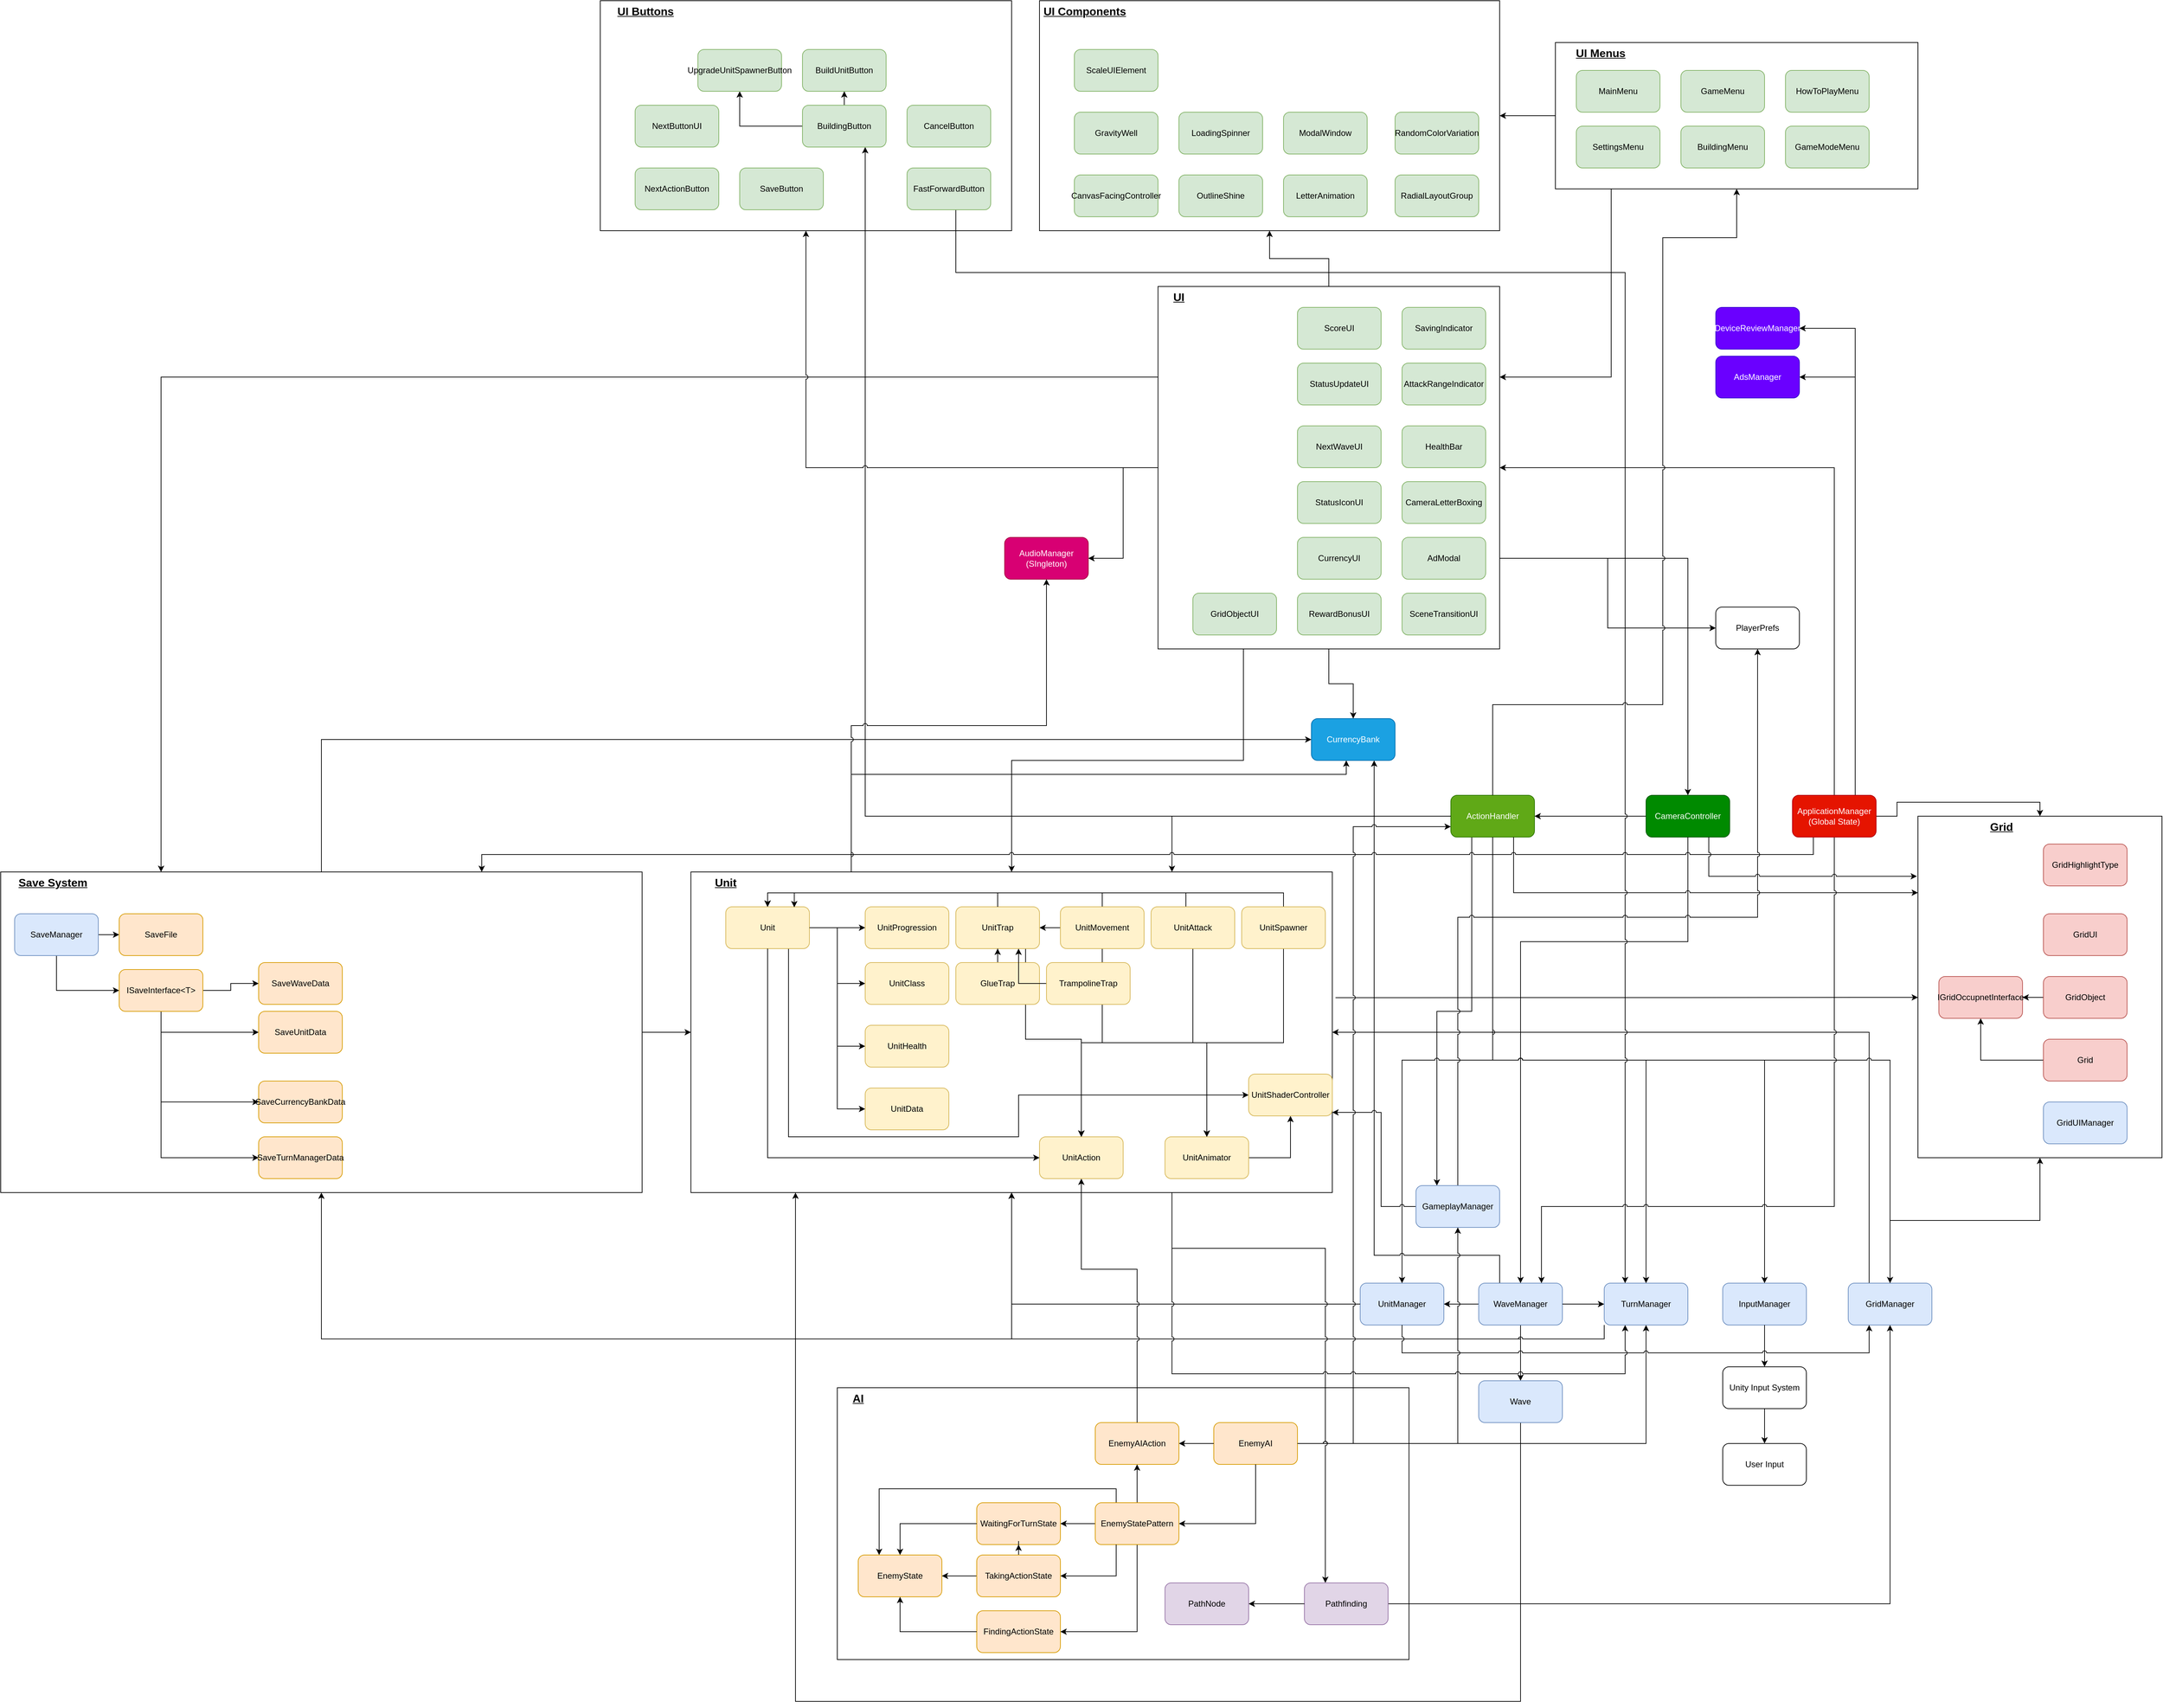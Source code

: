 <mxfile version="24.4.8" type="device">
  <diagram name="Page-1" id="Q-yAtxKkLr_DfTsW5Ip2">
    <mxGraphModel dx="3512" dy="2915" grid="1" gridSize="10" guides="1" tooltips="1" connect="1" arrows="1" fold="1" page="1" pageScale="1" pageWidth="1600" pageHeight="900" math="0" shadow="0">
      <root>
        <mxCell id="0" />
        <mxCell id="1" parent="0" />
        <mxCell id="5rCYG5Pp4PT8a6XN0o9v-87" value="" style="group" parent="1" vertex="1" connectable="0">
          <mxGeometry x="-520" y="210" width="920" height="460" as="geometry" />
        </mxCell>
        <mxCell id="5rCYG5Pp4PT8a6XN0o9v-52" value="" style="rounded=0;whiteSpace=wrap;html=1;fillColor=none;" parent="5rCYG5Pp4PT8a6XN0o9v-87" vertex="1">
          <mxGeometry x="-20" width="920" height="460" as="geometry" />
        </mxCell>
        <mxCell id="E2oBNsR-X7e1rxYXSXUT-29" style="edgeStyle=orthogonalEdgeStyle;rounded=0;orthogonalLoop=1;jettySize=auto;html=1;entryX=0;entryY=0.5;entryDx=0;entryDy=0;exitX=0.75;exitY=1;exitDx=0;exitDy=0;jumpStyle=arc;" parent="5rCYG5Pp4PT8a6XN0o9v-87" source="5rCYG5Pp4PT8a6XN0o9v-3" target="E2oBNsR-X7e1rxYXSXUT-27" edge="1">
          <mxGeometry relative="1" as="geometry">
            <Array as="points">
              <mxPoint x="120" y="380" />
              <mxPoint x="450" y="380" />
              <mxPoint x="450" y="320" />
            </Array>
          </mxGeometry>
        </mxCell>
        <mxCell id="5rCYG5Pp4PT8a6XN0o9v-3" value="Unit" style="rounded=1;whiteSpace=wrap;html=1;fillColor=#fff2cc;strokeColor=#d6b656;" parent="5rCYG5Pp4PT8a6XN0o9v-87" vertex="1">
          <mxGeometry x="30" y="50" width="120" height="60" as="geometry" />
        </mxCell>
        <mxCell id="5rCYG5Pp4PT8a6XN0o9v-4" value="UnitProgression" style="rounded=1;whiteSpace=wrap;html=1;fillColor=#fff2cc;strokeColor=#d6b656;" parent="5rCYG5Pp4PT8a6XN0o9v-87" vertex="1">
          <mxGeometry x="230" y="50" width="120" height="60" as="geometry" />
        </mxCell>
        <mxCell id="5rCYG5Pp4PT8a6XN0o9v-78" style="edgeStyle=orthogonalEdgeStyle;rounded=0;orthogonalLoop=1;jettySize=auto;html=1;" parent="5rCYG5Pp4PT8a6XN0o9v-87" source="5rCYG5Pp4PT8a6XN0o9v-3" target="5rCYG5Pp4PT8a6XN0o9v-4" edge="1">
          <mxGeometry relative="1" as="geometry" />
        </mxCell>
        <mxCell id="5rCYG5Pp4PT8a6XN0o9v-13" value="UnitHealth" style="rounded=1;whiteSpace=wrap;html=1;fillColor=#fff2cc;strokeColor=#d6b656;" parent="5rCYG5Pp4PT8a6XN0o9v-87" vertex="1">
          <mxGeometry x="230" y="220" width="120" height="60" as="geometry" />
        </mxCell>
        <mxCell id="5rCYG5Pp4PT8a6XN0o9v-80" style="edgeStyle=orthogonalEdgeStyle;rounded=0;orthogonalLoop=1;jettySize=auto;html=1;entryX=0;entryY=0.5;entryDx=0;entryDy=0;" parent="5rCYG5Pp4PT8a6XN0o9v-87" source="5rCYG5Pp4PT8a6XN0o9v-3" target="5rCYG5Pp4PT8a6XN0o9v-13" edge="1">
          <mxGeometry relative="1" as="geometry" />
        </mxCell>
        <mxCell id="5rCYG5Pp4PT8a6XN0o9v-14" value="UnitAction" style="rounded=1;whiteSpace=wrap;html=1;fillColor=#fff2cc;strokeColor=#d6b656;" parent="5rCYG5Pp4PT8a6XN0o9v-87" vertex="1">
          <mxGeometry x="480" y="380" width="120" height="60" as="geometry" />
        </mxCell>
        <mxCell id="5rCYG5Pp4PT8a6XN0o9v-85" style="edgeStyle=orthogonalEdgeStyle;rounded=0;orthogonalLoop=1;jettySize=auto;html=1;entryX=0;entryY=0.5;entryDx=0;entryDy=0;exitX=0.5;exitY=1;exitDx=0;exitDy=0;" parent="5rCYG5Pp4PT8a6XN0o9v-87" source="5rCYG5Pp4PT8a6XN0o9v-3" target="5rCYG5Pp4PT8a6XN0o9v-14" edge="1">
          <mxGeometry relative="1" as="geometry" />
        </mxCell>
        <mxCell id="5rCYG5Pp4PT8a6XN0o9v-15" value="UnitData" style="rounded=1;whiteSpace=wrap;html=1;fillColor=#fff2cc;strokeColor=#d6b656;" parent="5rCYG5Pp4PT8a6XN0o9v-87" vertex="1">
          <mxGeometry x="230" y="310" width="120" height="60" as="geometry" />
        </mxCell>
        <mxCell id="5rCYG5Pp4PT8a6XN0o9v-84" style="edgeStyle=orthogonalEdgeStyle;rounded=0;orthogonalLoop=1;jettySize=auto;html=1;entryX=0;entryY=0.5;entryDx=0;entryDy=0;" parent="5rCYG5Pp4PT8a6XN0o9v-87" source="5rCYG5Pp4PT8a6XN0o9v-3" target="5rCYG5Pp4PT8a6XN0o9v-15" edge="1">
          <mxGeometry relative="1" as="geometry" />
        </mxCell>
        <mxCell id="E2oBNsR-X7e1rxYXSXUT-28" style="edgeStyle=orthogonalEdgeStyle;rounded=0;orthogonalLoop=1;jettySize=auto;html=1;exitX=1;exitY=0.5;exitDx=0;exitDy=0;" parent="5rCYG5Pp4PT8a6XN0o9v-87" source="5rCYG5Pp4PT8a6XN0o9v-16" target="E2oBNsR-X7e1rxYXSXUT-27" edge="1">
          <mxGeometry relative="1" as="geometry" />
        </mxCell>
        <mxCell id="5rCYG5Pp4PT8a6XN0o9v-16" value="UnitAnimator" style="rounded=1;whiteSpace=wrap;html=1;fillColor=#fff2cc;strokeColor=#d6b656;" parent="5rCYG5Pp4PT8a6XN0o9v-87" vertex="1">
          <mxGeometry x="660" y="380" width="120" height="60" as="geometry" />
        </mxCell>
        <mxCell id="5rCYG5Pp4PT8a6XN0o9v-74" style="edgeStyle=orthogonalEdgeStyle;rounded=0;orthogonalLoop=1;jettySize=auto;html=1;" parent="5rCYG5Pp4PT8a6XN0o9v-87" source="5rCYG5Pp4PT8a6XN0o9v-17" target="5rCYG5Pp4PT8a6XN0o9v-14" edge="1">
          <mxGeometry relative="1" as="geometry" />
        </mxCell>
        <mxCell id="5rCYG5Pp4PT8a6XN0o9v-81" style="edgeStyle=orthogonalEdgeStyle;rounded=0;orthogonalLoop=1;jettySize=auto;html=1;exitX=0.5;exitY=1;exitDx=0;exitDy=0;" parent="5rCYG5Pp4PT8a6XN0o9v-87" source="5rCYG5Pp4PT8a6XN0o9v-17" target="5rCYG5Pp4PT8a6XN0o9v-16" edge="1">
          <mxGeometry relative="1" as="geometry" />
        </mxCell>
        <mxCell id="dvQrfE8hFfSf3w3koCu_-1" style="edgeStyle=orthogonalEdgeStyle;rounded=0;orthogonalLoop=1;jettySize=auto;html=1;entryX=0.5;entryY=0;entryDx=0;entryDy=0;exitX=0.5;exitY=0;exitDx=0;exitDy=0;" parent="5rCYG5Pp4PT8a6XN0o9v-87" source="5rCYG5Pp4PT8a6XN0o9v-17" target="5rCYG5Pp4PT8a6XN0o9v-3" edge="1">
          <mxGeometry relative="1" as="geometry" />
        </mxCell>
        <mxCell id="F8GhyqX3egMXT2yHGgje-4" style="edgeStyle=orthogonalEdgeStyle;rounded=0;orthogonalLoop=1;jettySize=auto;html=1;entryX=1;entryY=0.5;entryDx=0;entryDy=0;" parent="5rCYG5Pp4PT8a6XN0o9v-87" source="5rCYG5Pp4PT8a6XN0o9v-17" target="F8GhyqX3egMXT2yHGgje-1" edge="1">
          <mxGeometry relative="1" as="geometry" />
        </mxCell>
        <mxCell id="5rCYG5Pp4PT8a6XN0o9v-17" value="UnitMovement" style="rounded=1;whiteSpace=wrap;html=1;fillColor=#fff2cc;strokeColor=#d6b656;" parent="5rCYG5Pp4PT8a6XN0o9v-87" vertex="1">
          <mxGeometry x="510" y="50" width="120" height="60" as="geometry" />
        </mxCell>
        <mxCell id="5rCYG5Pp4PT8a6XN0o9v-75" style="edgeStyle=orthogonalEdgeStyle;rounded=0;orthogonalLoop=1;jettySize=auto;html=1;entryX=0.5;entryY=0;entryDx=0;entryDy=0;exitX=0.5;exitY=1;exitDx=0;exitDy=0;" parent="5rCYG5Pp4PT8a6XN0o9v-87" source="5rCYG5Pp4PT8a6XN0o9v-18" target="5rCYG5Pp4PT8a6XN0o9v-14" edge="1">
          <mxGeometry relative="1" as="geometry" />
        </mxCell>
        <mxCell id="5rCYG5Pp4PT8a6XN0o9v-82" style="edgeStyle=orthogonalEdgeStyle;rounded=0;orthogonalLoop=1;jettySize=auto;html=1;entryX=0.5;entryY=0;entryDx=0;entryDy=0;" parent="5rCYG5Pp4PT8a6XN0o9v-87" source="5rCYG5Pp4PT8a6XN0o9v-18" target="5rCYG5Pp4PT8a6XN0o9v-16" edge="1">
          <mxGeometry relative="1" as="geometry" />
        </mxCell>
        <mxCell id="dvQrfE8hFfSf3w3koCu_-2" style="edgeStyle=orthogonalEdgeStyle;rounded=0;orthogonalLoop=1;jettySize=auto;html=1;entryX=0.5;entryY=0;entryDx=0;entryDy=0;" parent="5rCYG5Pp4PT8a6XN0o9v-87" source="5rCYG5Pp4PT8a6XN0o9v-18" target="5rCYG5Pp4PT8a6XN0o9v-3" edge="1">
          <mxGeometry relative="1" as="geometry">
            <Array as="points">
              <mxPoint x="690" y="30" />
              <mxPoint x="90" y="30" />
            </Array>
          </mxGeometry>
        </mxCell>
        <mxCell id="5rCYG5Pp4PT8a6XN0o9v-18" value="UnitAttack" style="rounded=1;whiteSpace=wrap;html=1;fillColor=#fff2cc;strokeColor=#d6b656;" parent="5rCYG5Pp4PT8a6XN0o9v-87" vertex="1">
          <mxGeometry x="640" y="50" width="120" height="60" as="geometry" />
        </mxCell>
        <mxCell id="5rCYG5Pp4PT8a6XN0o9v-77" style="edgeStyle=orthogonalEdgeStyle;rounded=0;orthogonalLoop=1;jettySize=auto;html=1;entryX=0.5;entryY=0;entryDx=0;entryDy=0;exitX=0.5;exitY=1;exitDx=0;exitDy=0;" parent="5rCYG5Pp4PT8a6XN0o9v-87" source="5rCYG5Pp4PT8a6XN0o9v-19" target="5rCYG5Pp4PT8a6XN0o9v-14" edge="1">
          <mxGeometry relative="1" as="geometry" />
        </mxCell>
        <mxCell id="5rCYG5Pp4PT8a6XN0o9v-86" style="edgeStyle=orthogonalEdgeStyle;rounded=0;orthogonalLoop=1;jettySize=auto;html=1;entryX=0.5;entryY=0;entryDx=0;entryDy=0;" parent="5rCYG5Pp4PT8a6XN0o9v-87" source="5rCYG5Pp4PT8a6XN0o9v-19" target="5rCYG5Pp4PT8a6XN0o9v-16" edge="1">
          <mxGeometry relative="1" as="geometry" />
        </mxCell>
        <mxCell id="dvQrfE8hFfSf3w3koCu_-3" style="edgeStyle=orthogonalEdgeStyle;rounded=0;orthogonalLoop=1;jettySize=auto;html=1;entryX=0.5;entryY=0;entryDx=0;entryDy=0;exitX=0.5;exitY=0;exitDx=0;exitDy=0;" parent="5rCYG5Pp4PT8a6XN0o9v-87" source="5rCYG5Pp4PT8a6XN0o9v-19" target="5rCYG5Pp4PT8a6XN0o9v-3" edge="1">
          <mxGeometry relative="1" as="geometry" />
        </mxCell>
        <mxCell id="5rCYG5Pp4PT8a6XN0o9v-19" value="UnitSpawner" style="rounded=1;whiteSpace=wrap;html=1;fillColor=#fff2cc;strokeColor=#d6b656;" parent="5rCYG5Pp4PT8a6XN0o9v-87" vertex="1">
          <mxGeometry x="770" y="50" width="120" height="60" as="geometry" />
        </mxCell>
        <mxCell id="5rCYG5Pp4PT8a6XN0o9v-34" value="UnitClass" style="rounded=1;whiteSpace=wrap;html=1;fillColor=#fff2cc;strokeColor=#d6b656;" parent="5rCYG5Pp4PT8a6XN0o9v-87" vertex="1">
          <mxGeometry x="230" y="130" width="120" height="60" as="geometry" />
        </mxCell>
        <mxCell id="5rCYG5Pp4PT8a6XN0o9v-79" style="edgeStyle=orthogonalEdgeStyle;rounded=0;orthogonalLoop=1;jettySize=auto;html=1;entryX=0;entryY=0.5;entryDx=0;entryDy=0;" parent="5rCYG5Pp4PT8a6XN0o9v-87" source="5rCYG5Pp4PT8a6XN0o9v-3" target="5rCYG5Pp4PT8a6XN0o9v-34" edge="1">
          <mxGeometry relative="1" as="geometry" />
        </mxCell>
        <mxCell id="5rCYG5Pp4PT8a6XN0o9v-47" value="&lt;font style=&quot;font-size: 16px;&quot;&gt;&lt;b&gt;&lt;u&gt;Unit&lt;/u&gt;&lt;/b&gt;&lt;/font&gt;" style="text;html=1;strokeColor=none;fillColor=none;align=center;verticalAlign=middle;whiteSpace=wrap;rounded=0;" parent="5rCYG5Pp4PT8a6XN0o9v-87" vertex="1">
          <mxGeometry width="60" height="30" as="geometry" />
        </mxCell>
        <mxCell id="E2oBNsR-X7e1rxYXSXUT-27" value="UnitShaderController" style="rounded=1;whiteSpace=wrap;html=1;fillColor=#fff2cc;strokeColor=#d6b656;" parent="5rCYG5Pp4PT8a6XN0o9v-87" vertex="1">
          <mxGeometry x="780" y="290" width="120" height="60" as="geometry" />
        </mxCell>
        <mxCell id="F8GhyqX3egMXT2yHGgje-3" style="edgeStyle=orthogonalEdgeStyle;rounded=0;orthogonalLoop=1;jettySize=auto;html=1;entryX=0.5;entryY=0;entryDx=0;entryDy=0;" parent="5rCYG5Pp4PT8a6XN0o9v-87" source="F8GhyqX3egMXT2yHGgje-1" target="5rCYG5Pp4PT8a6XN0o9v-14" edge="1">
          <mxGeometry relative="1" as="geometry">
            <Array as="points">
              <mxPoint x="460" y="240" />
              <mxPoint x="540" y="240" />
            </Array>
          </mxGeometry>
        </mxCell>
        <mxCell id="F8GhyqX3egMXT2yHGgje-1" value="UnitTrap" style="rounded=1;whiteSpace=wrap;html=1;fillColor=#fff2cc;strokeColor=#d6b656;" parent="5rCYG5Pp4PT8a6XN0o9v-87" vertex="1">
          <mxGeometry x="360" y="50" width="120" height="60" as="geometry" />
        </mxCell>
        <mxCell id="F8GhyqX3egMXT2yHGgje-2" style="edgeStyle=orthogonalEdgeStyle;rounded=0;orthogonalLoop=1;jettySize=auto;html=1;entryX=0.819;entryY=0.012;entryDx=0;entryDy=0;entryPerimeter=0;exitX=0.5;exitY=0;exitDx=0;exitDy=0;" parent="5rCYG5Pp4PT8a6XN0o9v-87" source="F8GhyqX3egMXT2yHGgje-1" target="5rCYG5Pp4PT8a6XN0o9v-3" edge="1">
          <mxGeometry relative="1" as="geometry" />
        </mxCell>
        <mxCell id="jIEuQTNVtT1z1nydcrTi-7" style="edgeStyle=orthogonalEdgeStyle;rounded=0;orthogonalLoop=1;jettySize=auto;html=1;entryX=0.5;entryY=1;entryDx=0;entryDy=0;" parent="5rCYG5Pp4PT8a6XN0o9v-87" source="tIl48GBWqWobHh1Hrg0F-27" target="F8GhyqX3egMXT2yHGgje-1" edge="1">
          <mxGeometry relative="1" as="geometry" />
        </mxCell>
        <mxCell id="tIl48GBWqWobHh1Hrg0F-27" value="GlueTrap" style="rounded=1;whiteSpace=wrap;html=1;fillColor=#fff2cc;strokeColor=#d6b656;" parent="5rCYG5Pp4PT8a6XN0o9v-87" vertex="1">
          <mxGeometry x="360" y="130" width="120" height="60" as="geometry" />
        </mxCell>
        <mxCell id="jIEuQTNVtT1z1nydcrTi-8" style="edgeStyle=orthogonalEdgeStyle;rounded=0;orthogonalLoop=1;jettySize=auto;html=1;entryX=0.75;entryY=1;entryDx=0;entryDy=0;" parent="5rCYG5Pp4PT8a6XN0o9v-87" source="tIl48GBWqWobHh1Hrg0F-28" target="F8GhyqX3egMXT2yHGgje-1" edge="1">
          <mxGeometry relative="1" as="geometry" />
        </mxCell>
        <mxCell id="tIl48GBWqWobHh1Hrg0F-28" value="TrampolineTrap" style="rounded=1;whiteSpace=wrap;html=1;fillColor=#fff2cc;strokeColor=#d6b656;" parent="5rCYG5Pp4PT8a6XN0o9v-87" vertex="1">
          <mxGeometry x="490" y="130" width="120" height="60" as="geometry" />
        </mxCell>
        <mxCell id="hMBRGdZrLUGP0uiqCrP--4" style="edgeStyle=orthogonalEdgeStyle;rounded=0;orthogonalLoop=1;jettySize=auto;html=1;entryX=0.25;entryY=0;entryDx=0;entryDy=0;exitX=0.25;exitY=1;exitDx=0;exitDy=0;" parent="1" source="5rCYG5Pp4PT8a6XN0o9v-1" target="OSTN7p2B52ogBujLfKif-1" edge="1">
          <mxGeometry relative="1" as="geometry" />
        </mxCell>
        <mxCell id="5rCYG5Pp4PT8a6XN0o9v-1" value="ActionHandler" style="rounded=1;whiteSpace=wrap;html=1;fillColor=#60a917;fontColor=#ffffff;strokeColor=#2D7600;" parent="1" vertex="1">
          <mxGeometry x="550" y="100" width="120" height="60" as="geometry" />
        </mxCell>
        <mxCell id="5rCYG5Pp4PT8a6XN0o9v-45" style="edgeStyle=orthogonalEdgeStyle;rounded=0;orthogonalLoop=1;jettySize=auto;html=1;" parent="1" source="5rCYG5Pp4PT8a6XN0o9v-2" target="5rCYG5Pp4PT8a6XN0o9v-1" edge="1">
          <mxGeometry relative="1" as="geometry" />
        </mxCell>
        <mxCell id="5rCYG5Pp4PT8a6XN0o9v-2" value="CameraController" style="rounded=1;whiteSpace=wrap;html=1;fillColor=#008a00;fontColor=#ffffff;strokeColor=#005700;" parent="1" vertex="1">
          <mxGeometry x="830" y="100" width="120" height="60" as="geometry" />
        </mxCell>
        <mxCell id="5rCYG5Pp4PT8a6XN0o9v-5" value="UnitManager" style="rounded=1;whiteSpace=wrap;html=1;fillColor=#dae8fc;strokeColor=#6c8ebf;" parent="1" vertex="1">
          <mxGeometry x="420" y="800" width="120" height="60" as="geometry" />
        </mxCell>
        <mxCell id="5rCYG5Pp4PT8a6XN0o9v-40" style="edgeStyle=orthogonalEdgeStyle;rounded=0;orthogonalLoop=1;jettySize=auto;html=1;entryX=0.5;entryY=0;entryDx=0;entryDy=0;exitX=0.5;exitY=1;exitDx=0;exitDy=0;jumpStyle=arc;" parent="1" source="5rCYG5Pp4PT8a6XN0o9v-1" target="5rCYG5Pp4PT8a6XN0o9v-5" edge="1">
          <mxGeometry relative="1" as="geometry" />
        </mxCell>
        <mxCell id="OSTN7p2B52ogBujLfKif-2" style="edgeStyle=orthogonalEdgeStyle;rounded=0;orthogonalLoop=1;jettySize=auto;html=1;exitX=0.5;exitY=1;exitDx=0;exitDy=0;" parent="1" source="5rCYG5Pp4PT8a6XN0o9v-6" target="5rCYG5Pp4PT8a6XN0o9v-52" edge="1">
          <mxGeometry relative="1" as="geometry" />
        </mxCell>
        <mxCell id="OSTN7p2B52ogBujLfKif-3" style="edgeStyle=orthogonalEdgeStyle;rounded=0;orthogonalLoop=1;jettySize=auto;html=1;entryX=1;entryY=0.5;entryDx=0;entryDy=0;" parent="1" source="5rCYG5Pp4PT8a6XN0o9v-6" target="5rCYG5Pp4PT8a6XN0o9v-5" edge="1">
          <mxGeometry relative="1" as="geometry" />
        </mxCell>
        <mxCell id="tIl48GBWqWobHh1Hrg0F-9" style="edgeStyle=orthogonalEdgeStyle;rounded=0;orthogonalLoop=1;jettySize=auto;html=1;entryX=0.75;entryY=1;entryDx=0;entryDy=0;exitX=0.25;exitY=0;exitDx=0;exitDy=0;jumpStyle=arc;" parent="1" source="5rCYG5Pp4PT8a6XN0o9v-6" target="tIl48GBWqWobHh1Hrg0F-5" edge="1">
          <mxGeometry relative="1" as="geometry">
            <Array as="points">
              <mxPoint x="620" y="760" />
              <mxPoint x="440" y="760" />
            </Array>
          </mxGeometry>
        </mxCell>
        <mxCell id="2X5Zp6QNR2oleGEmCoYB-3" style="edgeStyle=orthogonalEdgeStyle;rounded=0;orthogonalLoop=1;jettySize=auto;html=1;" edge="1" parent="1" source="5rCYG5Pp4PT8a6XN0o9v-6" target="2X5Zp6QNR2oleGEmCoYB-2">
          <mxGeometry relative="1" as="geometry" />
        </mxCell>
        <mxCell id="5rCYG5Pp4PT8a6XN0o9v-6" value="WaveManager" style="rounded=1;whiteSpace=wrap;html=1;fillColor=#dae8fc;strokeColor=#6c8ebf;" parent="1" vertex="1">
          <mxGeometry x="590" y="800" width="120" height="60" as="geometry" />
        </mxCell>
        <mxCell id="5rCYG5Pp4PT8a6XN0o9v-73" style="edgeStyle=orthogonalEdgeStyle;rounded=0;orthogonalLoop=1;jettySize=auto;html=1;entryX=0.5;entryY=0;entryDx=0;entryDy=0;jumpStyle=arc;exitX=0.5;exitY=1;exitDx=0;exitDy=0;" parent="1" source="5rCYG5Pp4PT8a6XN0o9v-2" target="5rCYG5Pp4PT8a6XN0o9v-6" edge="1">
          <mxGeometry relative="1" as="geometry">
            <Array as="points">
              <mxPoint x="890" y="310" />
              <mxPoint x="650" y="310" />
            </Array>
          </mxGeometry>
        </mxCell>
        <mxCell id="2X5Zp6QNR2oleGEmCoYB-1" style="edgeStyle=orthogonalEdgeStyle;rounded=0;orthogonalLoop=1;jettySize=auto;html=1;exitX=0;exitY=1;exitDx=0;exitDy=0;jumpStyle=arc;" edge="1" parent="1" source="5rCYG5Pp4PT8a6XN0o9v-7" target="M5sFaCqMI3LGULJpn6zM-3">
          <mxGeometry relative="1" as="geometry" />
        </mxCell>
        <mxCell id="5rCYG5Pp4PT8a6XN0o9v-7" value="TurnManager" style="rounded=1;whiteSpace=wrap;html=1;fillColor=#dae8fc;strokeColor=#6c8ebf;" parent="1" vertex="1">
          <mxGeometry x="770" y="800" width="120" height="60" as="geometry" />
        </mxCell>
        <mxCell id="5rCYG5Pp4PT8a6XN0o9v-35" style="edgeStyle=orthogonalEdgeStyle;rounded=0;orthogonalLoop=1;jettySize=auto;html=1;entryX=0.5;entryY=0;entryDx=0;entryDy=0;exitX=0.5;exitY=1;exitDx=0;exitDy=0;jumpStyle=arc;" parent="1" source="5rCYG5Pp4PT8a6XN0o9v-1" target="5rCYG5Pp4PT8a6XN0o9v-7" edge="1">
          <mxGeometry relative="1" as="geometry" />
        </mxCell>
        <mxCell id="5rCYG5Pp4PT8a6XN0o9v-72" style="edgeStyle=orthogonalEdgeStyle;rounded=0;orthogonalLoop=1;jettySize=auto;html=1;" parent="1" source="5rCYG5Pp4PT8a6XN0o9v-6" target="5rCYG5Pp4PT8a6XN0o9v-7" edge="1">
          <mxGeometry relative="1" as="geometry" />
        </mxCell>
        <mxCell id="5rCYG5Pp4PT8a6XN0o9v-8" value="InputManager" style="rounded=1;whiteSpace=wrap;html=1;fillColor=#dae8fc;strokeColor=#6c8ebf;" parent="1" vertex="1">
          <mxGeometry x="940" y="800" width="120" height="60" as="geometry" />
        </mxCell>
        <mxCell id="5rCYG5Pp4PT8a6XN0o9v-37" style="edgeStyle=orthogonalEdgeStyle;rounded=0;orthogonalLoop=1;jettySize=auto;html=1;entryX=0.5;entryY=0;entryDx=0;entryDy=0;exitX=0.5;exitY=1;exitDx=0;exitDy=0;jumpStyle=arc;" parent="1" source="5rCYG5Pp4PT8a6XN0o9v-1" target="5rCYG5Pp4PT8a6XN0o9v-8" edge="1">
          <mxGeometry relative="1" as="geometry" />
        </mxCell>
        <mxCell id="5rCYG5Pp4PT8a6XN0o9v-9" value="Unity Input System" style="rounded=1;whiteSpace=wrap;html=1;" parent="1" vertex="1">
          <mxGeometry x="940" y="920" width="120" height="60" as="geometry" />
        </mxCell>
        <mxCell id="5rCYG5Pp4PT8a6XN0o9v-10" style="edgeStyle=orthogonalEdgeStyle;rounded=0;orthogonalLoop=1;jettySize=auto;html=1;" parent="1" source="5rCYG5Pp4PT8a6XN0o9v-8" target="5rCYG5Pp4PT8a6XN0o9v-9" edge="1">
          <mxGeometry relative="1" as="geometry" />
        </mxCell>
        <mxCell id="5rCYG5Pp4PT8a6XN0o9v-11" value="User Input" style="rounded=1;whiteSpace=wrap;html=1;" parent="1" vertex="1">
          <mxGeometry x="940" y="1030" width="120" height="60" as="geometry" />
        </mxCell>
        <mxCell id="5rCYG5Pp4PT8a6XN0o9v-12" style="edgeStyle=orthogonalEdgeStyle;rounded=0;orthogonalLoop=1;jettySize=auto;html=1;" parent="1" source="5rCYG5Pp4PT8a6XN0o9v-9" target="5rCYG5Pp4PT8a6XN0o9v-11" edge="1">
          <mxGeometry relative="1" as="geometry" />
        </mxCell>
        <mxCell id="5rCYG5Pp4PT8a6XN0o9v-90" style="edgeStyle=orthogonalEdgeStyle;rounded=0;orthogonalLoop=1;jettySize=auto;html=1;entryX=0.5;entryY=1;entryDx=0;entryDy=0;jumpStyle=arc;" parent="1" source="5rCYG5Pp4PT8a6XN0o9v-20" target="5rCYG5Pp4PT8a6XN0o9v-48" edge="1">
          <mxGeometry relative="1" as="geometry" />
        </mxCell>
        <mxCell id="OSTN7p2B52ogBujLfKif-11" style="edgeStyle=orthogonalEdgeStyle;rounded=0;orthogonalLoop=1;jettySize=auto;html=1;entryX=1;entryY=0.5;entryDx=0;entryDy=0;exitX=0.25;exitY=0;exitDx=0;exitDy=0;" parent="1" source="5rCYG5Pp4PT8a6XN0o9v-20" target="5rCYG5Pp4PT8a6XN0o9v-52" edge="1">
          <mxGeometry relative="1" as="geometry" />
        </mxCell>
        <mxCell id="5rCYG5Pp4PT8a6XN0o9v-20" value="GridManager" style="rounded=1;whiteSpace=wrap;html=1;fillColor=#dae8fc;strokeColor=#6c8ebf;" parent="1" vertex="1">
          <mxGeometry x="1120" y="800" width="120" height="60" as="geometry" />
        </mxCell>
        <mxCell id="5rCYG5Pp4PT8a6XN0o9v-39" style="edgeStyle=orthogonalEdgeStyle;rounded=0;orthogonalLoop=1;jettySize=auto;html=1;exitX=0.5;exitY=1;exitDx=0;exitDy=0;jumpStyle=arc;" parent="1" source="5rCYG5Pp4PT8a6XN0o9v-1" target="5rCYG5Pp4PT8a6XN0o9v-20" edge="1">
          <mxGeometry relative="1" as="geometry">
            <Array as="points">
              <mxPoint x="610" y="480" />
              <mxPoint x="1180" y="480" />
            </Array>
          </mxGeometry>
        </mxCell>
        <mxCell id="5rCYG5Pp4PT8a6XN0o9v-51" style="edgeStyle=orthogonalEdgeStyle;rounded=0;orthogonalLoop=1;jettySize=auto;html=1;entryX=0.75;entryY=1;entryDx=0;entryDy=0;" parent="1" source="5rCYG5Pp4PT8a6XN0o9v-1" target="5rCYG5Pp4PT8a6XN0o9v-27" edge="1">
          <mxGeometry relative="1" as="geometry" />
        </mxCell>
        <mxCell id="5rCYG5Pp4PT8a6XN0o9v-70" style="edgeStyle=orthogonalEdgeStyle;rounded=0;orthogonalLoop=1;jettySize=auto;html=1;entryX=0.75;entryY=0;entryDx=0;entryDy=0;" parent="1" source="5rCYG5Pp4PT8a6XN0o9v-1" target="5rCYG5Pp4PT8a6XN0o9v-52" edge="1">
          <mxGeometry relative="1" as="geometry" />
        </mxCell>
        <mxCell id="5rCYG5Pp4PT8a6XN0o9v-71" style="edgeStyle=orthogonalEdgeStyle;rounded=0;orthogonalLoop=1;jettySize=auto;html=1;entryX=0.5;entryY=1;entryDx=0;entryDy=0;" parent="1" source="5rCYG5Pp4PT8a6XN0o9v-5" target="5rCYG5Pp4PT8a6XN0o9v-52" edge="1">
          <mxGeometry relative="1" as="geometry" />
        </mxCell>
        <mxCell id="5rCYG5Pp4PT8a6XN0o9v-69" style="edgeStyle=orthogonalEdgeStyle;rounded=0;orthogonalLoop=1;jettySize=auto;html=1;entryX=0;entryY=0.224;entryDx=0;entryDy=0;exitX=0.75;exitY=1;exitDx=0;exitDy=0;jumpStyle=arc;entryPerimeter=0;" parent="1" source="5rCYG5Pp4PT8a6XN0o9v-1" target="5rCYG5Pp4PT8a6XN0o9v-48" edge="1">
          <mxGeometry relative="1" as="geometry" />
        </mxCell>
        <mxCell id="5rCYG5Pp4PT8a6XN0o9v-89" style="edgeStyle=orthogonalEdgeStyle;rounded=0;orthogonalLoop=1;jettySize=auto;html=1;exitX=0.25;exitY=1;exitDx=0;exitDy=0;" parent="1" source="5rCYG5Pp4PT8a6XN0o9v-49" target="5rCYG5Pp4PT8a6XN0o9v-52" edge="1">
          <mxGeometry relative="1" as="geometry" />
        </mxCell>
        <mxCell id="5rCYG5Pp4PT8a6XN0o9v-106" style="edgeStyle=orthogonalEdgeStyle;rounded=0;orthogonalLoop=1;jettySize=auto;html=1;entryX=0.5;entryY=1;entryDx=0;entryDy=0;jumpStyle=arc;" parent="1" source="5rCYG5Pp4PT8a6XN0o9v-91" target="5rCYG5Pp4PT8a6XN0o9v-20" edge="1">
          <mxGeometry relative="1" as="geometry" />
        </mxCell>
        <mxCell id="5rCYG5Pp4PT8a6XN0o9v-95" style="edgeStyle=orthogonalEdgeStyle;rounded=0;orthogonalLoop=1;jettySize=auto;html=1;entryX=0.5;entryY=1;entryDx=0;entryDy=0;jumpStyle=arc;" parent="1" source="5rCYG5Pp4PT8a6XN0o9v-92" target="5rCYG5Pp4PT8a6XN0o9v-7" edge="1">
          <mxGeometry relative="1" as="geometry" />
        </mxCell>
        <mxCell id="5rCYG5Pp4PT8a6XN0o9v-105" style="edgeStyle=orthogonalEdgeStyle;rounded=0;orthogonalLoop=1;jettySize=auto;html=1;entryX=0.25;entryY=0;entryDx=0;entryDy=0;jumpStyle=arc;exitX=0.75;exitY=1;exitDx=0;exitDy=0;" parent="1" source="5rCYG5Pp4PT8a6XN0o9v-52" target="5rCYG5Pp4PT8a6XN0o9v-91" edge="1">
          <mxGeometry relative="1" as="geometry">
            <Array as="points">
              <mxPoint x="150" y="750" />
              <mxPoint x="370" y="750" />
            </Array>
          </mxGeometry>
        </mxCell>
        <mxCell id="E2oBNsR-X7e1rxYXSXUT-26" value="" style="group" parent="1" vertex="1" connectable="0">
          <mxGeometry x="-330" y="950" width="820" height="390" as="geometry" />
        </mxCell>
        <mxCell id="5rCYG5Pp4PT8a6XN0o9v-96" value="" style="rounded=0;whiteSpace=wrap;html=1;fillColor=none;container=0;" parent="E2oBNsR-X7e1rxYXSXUT-26" vertex="1">
          <mxGeometry width="820" height="390" as="geometry" />
        </mxCell>
        <mxCell id="E2oBNsR-X7e1rxYXSXUT-13" value="WaitingForTurnState" style="rounded=1;whiteSpace=wrap;html=1;fillColor=#ffe6cc;strokeColor=#d79b00;container=0;" parent="E2oBNsR-X7e1rxYXSXUT-26" vertex="1">
          <mxGeometry x="200" y="165" width="120" height="60" as="geometry" />
        </mxCell>
        <mxCell id="E2oBNsR-X7e1rxYXSXUT-14" style="edgeStyle=orthogonalEdgeStyle;rounded=0;orthogonalLoop=1;jettySize=auto;html=1;" parent="E2oBNsR-X7e1rxYXSXUT-26" source="E2oBNsR-X7e1rxYXSXUT-10" target="E2oBNsR-X7e1rxYXSXUT-13" edge="1">
          <mxGeometry relative="1" as="geometry" />
        </mxCell>
        <mxCell id="E2oBNsR-X7e1rxYXSXUT-16" value="FindingActionState" style="rounded=1;whiteSpace=wrap;html=1;fillColor=#ffe6cc;strokeColor=#d79b00;container=0;" parent="E2oBNsR-X7e1rxYXSXUT-26" vertex="1">
          <mxGeometry x="200" y="320" width="120" height="60" as="geometry" />
        </mxCell>
        <mxCell id="E2oBNsR-X7e1rxYXSXUT-18" style="edgeStyle=orthogonalEdgeStyle;rounded=0;orthogonalLoop=1;jettySize=auto;html=1;entryX=1;entryY=0.5;entryDx=0;entryDy=0;exitX=0.5;exitY=1;exitDx=0;exitDy=0;" parent="E2oBNsR-X7e1rxYXSXUT-26" source="E2oBNsR-X7e1rxYXSXUT-10" target="E2oBNsR-X7e1rxYXSXUT-16" edge="1">
          <mxGeometry relative="1" as="geometry" />
        </mxCell>
        <mxCell id="E2oBNsR-X7e1rxYXSXUT-19" value="EnemyState" style="rounded=1;whiteSpace=wrap;html=1;fillColor=#ffe6cc;strokeColor=#d79b00;container=0;" parent="E2oBNsR-X7e1rxYXSXUT-26" vertex="1">
          <mxGeometry x="30" y="240" width="120" height="60" as="geometry" />
        </mxCell>
        <mxCell id="E2oBNsR-X7e1rxYXSXUT-21" style="edgeStyle=orthogonalEdgeStyle;rounded=0;orthogonalLoop=1;jettySize=auto;html=1;entryX=0.5;entryY=0;entryDx=0;entryDy=0;" parent="E2oBNsR-X7e1rxYXSXUT-26" source="E2oBNsR-X7e1rxYXSXUT-13" target="E2oBNsR-X7e1rxYXSXUT-19" edge="1">
          <mxGeometry relative="1" as="geometry" />
        </mxCell>
        <mxCell id="E2oBNsR-X7e1rxYXSXUT-22" style="edgeStyle=orthogonalEdgeStyle;rounded=0;orthogonalLoop=1;jettySize=auto;html=1;entryX=0.5;entryY=1;entryDx=0;entryDy=0;" parent="E2oBNsR-X7e1rxYXSXUT-26" source="E2oBNsR-X7e1rxYXSXUT-16" target="E2oBNsR-X7e1rxYXSXUT-19" edge="1">
          <mxGeometry relative="1" as="geometry" />
        </mxCell>
        <mxCell id="E2oBNsR-X7e1rxYXSXUT-20" style="edgeStyle=orthogonalEdgeStyle;rounded=0;orthogonalLoop=1;jettySize=auto;html=1;" parent="E2oBNsR-X7e1rxYXSXUT-26" source="E2oBNsR-X7e1rxYXSXUT-15" target="E2oBNsR-X7e1rxYXSXUT-19" edge="1">
          <mxGeometry relative="1" as="geometry" />
        </mxCell>
        <mxCell id="E2oBNsR-X7e1rxYXSXUT-23" style="edgeStyle=orthogonalEdgeStyle;rounded=0;orthogonalLoop=1;jettySize=auto;html=1;entryX=0.25;entryY=0;entryDx=0;entryDy=0;exitX=0.25;exitY=0;exitDx=0;exitDy=0;" parent="E2oBNsR-X7e1rxYXSXUT-26" source="E2oBNsR-X7e1rxYXSXUT-10" target="E2oBNsR-X7e1rxYXSXUT-19" edge="1">
          <mxGeometry relative="1" as="geometry" />
        </mxCell>
        <mxCell id="5rCYG5Pp4PT8a6XN0o9v-91" value="Pathfinding" style="rounded=1;whiteSpace=wrap;html=1;fillColor=#e1d5e7;strokeColor=#9673a6;container=0;" parent="E2oBNsR-X7e1rxYXSXUT-26" vertex="1">
          <mxGeometry x="670" y="280" width="120" height="60" as="geometry" />
        </mxCell>
        <mxCell id="5rCYG5Pp4PT8a6XN0o9v-92" value="EnemyAI" style="rounded=1;whiteSpace=wrap;html=1;container=0;fillColor=#ffe6cc;strokeColor=#d79b00;" parent="E2oBNsR-X7e1rxYXSXUT-26" vertex="1">
          <mxGeometry x="540" y="50" width="120" height="60" as="geometry" />
        </mxCell>
        <mxCell id="5rCYG5Pp4PT8a6XN0o9v-93" value="EnemyAIAction" style="rounded=1;whiteSpace=wrap;html=1;container=0;fillColor=#ffe6cc;strokeColor=#d79b00;" parent="E2oBNsR-X7e1rxYXSXUT-26" vertex="1">
          <mxGeometry x="370" y="50" width="120" height="60" as="geometry" />
        </mxCell>
        <mxCell id="5rCYG5Pp4PT8a6XN0o9v-98" value="PathNode" style="rounded=1;whiteSpace=wrap;html=1;fillColor=#e1d5e7;strokeColor=#9673a6;container=0;" parent="E2oBNsR-X7e1rxYXSXUT-26" vertex="1">
          <mxGeometry x="470" y="280" width="120" height="60" as="geometry" />
        </mxCell>
        <mxCell id="5rCYG5Pp4PT8a6XN0o9v-94" style="edgeStyle=orthogonalEdgeStyle;rounded=0;orthogonalLoop=1;jettySize=auto;html=1;entryX=1;entryY=0.5;entryDx=0;entryDy=0;jumpStyle=arc;" parent="E2oBNsR-X7e1rxYXSXUT-26" source="5rCYG5Pp4PT8a6XN0o9v-92" target="5rCYG5Pp4PT8a6XN0o9v-93" edge="1">
          <mxGeometry relative="1" as="geometry" />
        </mxCell>
        <mxCell id="5rCYG5Pp4PT8a6XN0o9v-99" style="edgeStyle=orthogonalEdgeStyle;rounded=0;orthogonalLoop=1;jettySize=auto;html=1;entryX=1;entryY=0.5;entryDx=0;entryDy=0;jumpStyle=arc;" parent="E2oBNsR-X7e1rxYXSXUT-26" source="5rCYG5Pp4PT8a6XN0o9v-91" target="5rCYG5Pp4PT8a6XN0o9v-98" edge="1">
          <mxGeometry relative="1" as="geometry" />
        </mxCell>
        <mxCell id="E2oBNsR-X7e1rxYXSXUT-12" style="edgeStyle=orthogonalEdgeStyle;rounded=0;orthogonalLoop=1;jettySize=auto;html=1;" parent="E2oBNsR-X7e1rxYXSXUT-26" source="E2oBNsR-X7e1rxYXSXUT-10" target="5rCYG5Pp4PT8a6XN0o9v-93" edge="1">
          <mxGeometry relative="1" as="geometry" />
        </mxCell>
        <mxCell id="E2oBNsR-X7e1rxYXSXUT-10" value="EnemyStatePattern" style="rounded=1;whiteSpace=wrap;html=1;fillColor=#ffe6cc;strokeColor=#d79b00;container=0;" parent="E2oBNsR-X7e1rxYXSXUT-26" vertex="1">
          <mxGeometry x="370" y="165" width="120" height="60" as="geometry" />
        </mxCell>
        <mxCell id="E2oBNsR-X7e1rxYXSXUT-11" style="edgeStyle=orthogonalEdgeStyle;rounded=0;orthogonalLoop=1;jettySize=auto;html=1;entryX=1;entryY=0.5;entryDx=0;entryDy=0;exitX=0.5;exitY=1;exitDx=0;exitDy=0;" parent="E2oBNsR-X7e1rxYXSXUT-26" source="5rCYG5Pp4PT8a6XN0o9v-92" target="E2oBNsR-X7e1rxYXSXUT-10" edge="1">
          <mxGeometry relative="1" as="geometry" />
        </mxCell>
        <mxCell id="E2oBNsR-X7e1rxYXSXUT-25" value="" style="edgeStyle=orthogonalEdgeStyle;rounded=0;orthogonalLoop=1;jettySize=auto;html=1;" parent="E2oBNsR-X7e1rxYXSXUT-26" source="E2oBNsR-X7e1rxYXSXUT-15" target="E2oBNsR-X7e1rxYXSXUT-13" edge="1">
          <mxGeometry relative="1" as="geometry" />
        </mxCell>
        <mxCell id="E2oBNsR-X7e1rxYXSXUT-15" value="TakingActionState" style="rounded=1;whiteSpace=wrap;html=1;fillColor=#ffe6cc;strokeColor=#d79b00;container=0;" parent="E2oBNsR-X7e1rxYXSXUT-26" vertex="1">
          <mxGeometry x="200" y="240" width="120" height="60" as="geometry" />
        </mxCell>
        <mxCell id="E2oBNsR-X7e1rxYXSXUT-17" style="edgeStyle=orthogonalEdgeStyle;rounded=0;orthogonalLoop=1;jettySize=auto;html=1;entryX=1;entryY=0.5;entryDx=0;entryDy=0;exitX=0.25;exitY=1;exitDx=0;exitDy=0;" parent="E2oBNsR-X7e1rxYXSXUT-26" source="E2oBNsR-X7e1rxYXSXUT-10" target="E2oBNsR-X7e1rxYXSXUT-15" edge="1">
          <mxGeometry relative="1" as="geometry" />
        </mxCell>
        <mxCell id="5rCYG5Pp4PT8a6XN0o9v-97" value="&lt;u&gt;&lt;b&gt;&lt;font style=&quot;font-size: 16px;&quot;&gt;AI&lt;/font&gt;&lt;/b&gt;&lt;/u&gt;" style="text;html=1;strokeColor=none;fillColor=none;align=center;verticalAlign=middle;whiteSpace=wrap;rounded=0;container=0;" parent="E2oBNsR-X7e1rxYXSXUT-26" vertex="1">
          <mxGeometry width="60" height="30" as="geometry" />
        </mxCell>
        <mxCell id="E2oBNsR-X7e1rxYXSXUT-32" style="edgeStyle=orthogonalEdgeStyle;rounded=0;orthogonalLoop=1;jettySize=auto;html=1;entryX=0.25;entryY=0;entryDx=0;entryDy=0;jumpStyle=arc;exitX=0.5;exitY=1;exitDx=0;exitDy=0;" parent="1" source="E2oBNsR-X7e1rxYXSXUT-30" target="5rCYG5Pp4PT8a6XN0o9v-7" edge="1">
          <mxGeometry relative="1" as="geometry">
            <Array as="points">
              <mxPoint x="-160" y="-740" />
              <mxPoint x="-160" y="-650" />
              <mxPoint x="800" y="-650" />
            </Array>
          </mxGeometry>
        </mxCell>
        <mxCell id="M5sFaCqMI3LGULJpn6zM-2" value="" style="group" parent="1" vertex="1" connectable="0">
          <mxGeometry x="-1530" y="210" width="920" height="460" as="geometry" />
        </mxCell>
        <mxCell id="M5sFaCqMI3LGULJpn6zM-3" value="" style="rounded=0;whiteSpace=wrap;html=1;fillColor=none;" parent="M5sFaCqMI3LGULJpn6zM-2" vertex="1">
          <mxGeometry width="920" height="460" as="geometry" />
        </mxCell>
        <mxCell id="M5sFaCqMI3LGULJpn6zM-27" value="&lt;font style=&quot;font-size: 16px;&quot;&gt;&lt;b&gt;&lt;u&gt;Save System&lt;/u&gt;&lt;/b&gt;&lt;/font&gt;" style="text;html=1;strokeColor=none;fillColor=none;align=center;verticalAlign=middle;whiteSpace=wrap;rounded=0;" parent="M5sFaCqMI3LGULJpn6zM-2" vertex="1">
          <mxGeometry width="150" height="30" as="geometry" />
        </mxCell>
        <mxCell id="M5sFaCqMI3LGULJpn6zM-52" style="edgeStyle=orthogonalEdgeStyle;rounded=0;orthogonalLoop=1;jettySize=auto;html=1;" parent="M5sFaCqMI3LGULJpn6zM-2" source="M5sFaCqMI3LGULJpn6zM-40" target="M5sFaCqMI3LGULJpn6zM-41" edge="1">
          <mxGeometry relative="1" as="geometry" />
        </mxCell>
        <mxCell id="M5sFaCqMI3LGULJpn6zM-53" style="edgeStyle=orthogonalEdgeStyle;rounded=0;orthogonalLoop=1;jettySize=auto;html=1;entryX=0;entryY=0.5;entryDx=0;entryDy=0;exitX=0.5;exitY=1;exitDx=0;exitDy=0;" parent="M5sFaCqMI3LGULJpn6zM-2" source="M5sFaCqMI3LGULJpn6zM-40" target="M5sFaCqMI3LGULJpn6zM-42" edge="1">
          <mxGeometry relative="1" as="geometry" />
        </mxCell>
        <mxCell id="M5sFaCqMI3LGULJpn6zM-40" value="SaveManager" style="rounded=1;whiteSpace=wrap;html=1;fillColor=#dae8fc;strokeColor=#6c8ebf;" parent="M5sFaCqMI3LGULJpn6zM-2" vertex="1">
          <mxGeometry x="20" y="60" width="120" height="60" as="geometry" />
        </mxCell>
        <mxCell id="M5sFaCqMI3LGULJpn6zM-41" value="SaveFile" style="rounded=1;whiteSpace=wrap;html=1;fillColor=#ffe6cc;strokeColor=#d79b00;" parent="M5sFaCqMI3LGULJpn6zM-2" vertex="1">
          <mxGeometry x="170" y="60" width="120" height="60" as="geometry" />
        </mxCell>
        <mxCell id="M5sFaCqMI3LGULJpn6zM-54" style="edgeStyle=orthogonalEdgeStyle;rounded=0;orthogonalLoop=1;jettySize=auto;html=1;exitX=0.5;exitY=1;exitDx=0;exitDy=0;" parent="M5sFaCqMI3LGULJpn6zM-2" source="M5sFaCqMI3LGULJpn6zM-42" target="M5sFaCqMI3LGULJpn6zM-50" edge="1">
          <mxGeometry relative="1" as="geometry" />
        </mxCell>
        <mxCell id="k2wFrJ3f_RFzbmOJsM-f-2" style="edgeStyle=orthogonalEdgeStyle;rounded=0;orthogonalLoop=1;jettySize=auto;html=1;entryX=0;entryY=0.5;entryDx=0;entryDy=0;exitX=0.5;exitY=1;exitDx=0;exitDy=0;" parent="M5sFaCqMI3LGULJpn6zM-2" source="M5sFaCqMI3LGULJpn6zM-42" target="k2wFrJ3f_RFzbmOJsM-f-1" edge="1">
          <mxGeometry relative="1" as="geometry" />
        </mxCell>
        <mxCell id="k2wFrJ3f_RFzbmOJsM-f-4" style="edgeStyle=orthogonalEdgeStyle;rounded=0;orthogonalLoop=1;jettySize=auto;html=1;entryX=0;entryY=0.5;entryDx=0;entryDy=0;exitX=0.5;exitY=1;exitDx=0;exitDy=0;" parent="M5sFaCqMI3LGULJpn6zM-2" source="M5sFaCqMI3LGULJpn6zM-42" target="k2wFrJ3f_RFzbmOJsM-f-3" edge="1">
          <mxGeometry relative="1" as="geometry" />
        </mxCell>
        <mxCell id="lXBw2MyXd94gxOqPdHQ--6" style="edgeStyle=orthogonalEdgeStyle;rounded=0;orthogonalLoop=1;jettySize=auto;html=1;" parent="M5sFaCqMI3LGULJpn6zM-2" source="M5sFaCqMI3LGULJpn6zM-42" target="lXBw2MyXd94gxOqPdHQ--5" edge="1">
          <mxGeometry relative="1" as="geometry" />
        </mxCell>
        <mxCell id="M5sFaCqMI3LGULJpn6zM-42" value="ISaveInterface&amp;lt;T&amp;gt;" style="rounded=1;whiteSpace=wrap;html=1;fillColor=#ffe6cc;strokeColor=#d79b00;" parent="M5sFaCqMI3LGULJpn6zM-2" vertex="1">
          <mxGeometry x="170" y="140" width="120" height="60" as="geometry" />
        </mxCell>
        <mxCell id="M5sFaCqMI3LGULJpn6zM-50" value="SaveUnitData" style="rounded=1;whiteSpace=wrap;html=1;fillColor=#ffe6cc;strokeColor=#d79b00;" parent="M5sFaCqMI3LGULJpn6zM-2" vertex="1">
          <mxGeometry x="370" y="200" width="120" height="60" as="geometry" />
        </mxCell>
        <mxCell id="k2wFrJ3f_RFzbmOJsM-f-1" value="SaveCurrencyBankData" style="rounded=1;whiteSpace=wrap;html=1;fillColor=#ffe6cc;strokeColor=#d79b00;" parent="M5sFaCqMI3LGULJpn6zM-2" vertex="1">
          <mxGeometry x="370" y="300" width="120" height="60" as="geometry" />
        </mxCell>
        <mxCell id="k2wFrJ3f_RFzbmOJsM-f-3" value="SaveTurnManagerData" style="rounded=1;whiteSpace=wrap;html=1;fillColor=#ffe6cc;strokeColor=#d79b00;" parent="M5sFaCqMI3LGULJpn6zM-2" vertex="1">
          <mxGeometry x="370" y="380" width="120" height="60" as="geometry" />
        </mxCell>
        <mxCell id="lXBw2MyXd94gxOqPdHQ--5" value="SaveWaveData" style="rounded=1;whiteSpace=wrap;html=1;fillColor=#ffe6cc;strokeColor=#d79b00;" parent="M5sFaCqMI3LGULJpn6zM-2" vertex="1">
          <mxGeometry x="370" y="130" width="120" height="60" as="geometry" />
        </mxCell>
        <mxCell id="8GIG4aWdincUIpCO8D-R-6" style="edgeStyle=orthogonalEdgeStyle;rounded=0;orthogonalLoop=1;jettySize=auto;html=1;entryX=1;entryY=0.5;entryDx=0;entryDy=0;exitX=0.5;exitY=0;exitDx=0;exitDy=0;" parent="1" source="8GIG4aWdincUIpCO8D-R-1" target="5rCYG5Pp4PT8a6XN0o9v-49" edge="1">
          <mxGeometry relative="1" as="geometry" />
        </mxCell>
        <mxCell id="tIl48GBWqWobHh1Hrg0F-20" style="edgeStyle=orthogonalEdgeStyle;rounded=0;orthogonalLoop=1;jettySize=auto;html=1;entryX=0.5;entryY=0;entryDx=0;entryDy=0;" parent="1" source="8GIG4aWdincUIpCO8D-R-1" target="5rCYG5Pp4PT8a6XN0o9v-48" edge="1">
          <mxGeometry relative="1" as="geometry" />
        </mxCell>
        <mxCell id="tIl48GBWqWobHh1Hrg0F-22" style="edgeStyle=orthogonalEdgeStyle;rounded=0;orthogonalLoop=1;jettySize=auto;html=1;entryX=0.75;entryY=0;entryDx=0;entryDy=0;exitX=0.5;exitY=1;exitDx=0;exitDy=0;jumpStyle=arc;" parent="1" source="8GIG4aWdincUIpCO8D-R-1" target="5rCYG5Pp4PT8a6XN0o9v-6" edge="1">
          <mxGeometry relative="1" as="geometry">
            <Array as="points">
              <mxPoint x="1100" y="690" />
              <mxPoint x="680" y="690" />
            </Array>
          </mxGeometry>
        </mxCell>
        <mxCell id="tIl48GBWqWobHh1Hrg0F-23" style="edgeStyle=orthogonalEdgeStyle;rounded=0;orthogonalLoop=1;jettySize=auto;html=1;entryX=0.75;entryY=0;entryDx=0;entryDy=0;exitX=0.25;exitY=1;exitDx=0;exitDy=0;jumpStyle=arc;" parent="1" source="8GIG4aWdincUIpCO8D-R-1" target="M5sFaCqMI3LGULJpn6zM-3" edge="1">
          <mxGeometry relative="1" as="geometry" />
        </mxCell>
        <mxCell id="tIl48GBWqWobHh1Hrg0F-26" style="edgeStyle=orthogonalEdgeStyle;rounded=0;orthogonalLoop=1;jettySize=auto;html=1;entryX=1;entryY=0.5;entryDx=0;entryDy=0;exitX=0.75;exitY=0;exitDx=0;exitDy=0;" parent="1" source="8GIG4aWdincUIpCO8D-R-1" target="tIl48GBWqWobHh1Hrg0F-21" edge="1">
          <mxGeometry relative="1" as="geometry" />
        </mxCell>
        <mxCell id="lXBw2MyXd94gxOqPdHQ--3" style="edgeStyle=orthogonalEdgeStyle;rounded=0;orthogonalLoop=1;jettySize=auto;html=1;entryX=1;entryY=0.5;entryDx=0;entryDy=0;exitX=0.75;exitY=0;exitDx=0;exitDy=0;" parent="1" source="8GIG4aWdincUIpCO8D-R-1" target="lXBw2MyXd94gxOqPdHQ--2" edge="1">
          <mxGeometry relative="1" as="geometry" />
        </mxCell>
        <mxCell id="8GIG4aWdincUIpCO8D-R-1" value="ApplicationManager&lt;div&gt;(Global State)&lt;/div&gt;" style="rounded=1;whiteSpace=wrap;html=1;fillColor=#e51400;fontColor=#ffffff;strokeColor=#B20000;" parent="1" vertex="1">
          <mxGeometry x="1040" y="100" width="120" height="60" as="geometry" />
        </mxCell>
        <mxCell id="hMBRGdZrLUGP0uiqCrP--1" style="edgeStyle=orthogonalEdgeStyle;rounded=0;orthogonalLoop=1;jettySize=auto;html=1;entryX=1;entryY=0.75;entryDx=0;entryDy=0;jumpStyle=arc;" parent="1" source="OSTN7p2B52ogBujLfKif-1" target="5rCYG5Pp4PT8a6XN0o9v-52" edge="1">
          <mxGeometry relative="1" as="geometry">
            <Array as="points">
              <mxPoint x="450" y="690" />
              <mxPoint x="450" y="555" />
            </Array>
          </mxGeometry>
        </mxCell>
        <mxCell id="tIl48GBWqWobHh1Hrg0F-15" style="edgeStyle=orthogonalEdgeStyle;rounded=0;orthogonalLoop=1;jettySize=auto;html=1;entryX=0.5;entryY=1;entryDx=0;entryDy=0;exitX=0.5;exitY=0;exitDx=0;exitDy=0;jumpStyle=arc;" parent="1" source="OSTN7p2B52ogBujLfKif-1" target="tIl48GBWqWobHh1Hrg0F-13" edge="1">
          <mxGeometry relative="1" as="geometry" />
        </mxCell>
        <mxCell id="OSTN7p2B52ogBujLfKif-1" value="GameplayManager" style="rounded=1;whiteSpace=wrap;html=1;fillColor=#dae8fc;strokeColor=#6c8ebf;" parent="1" vertex="1">
          <mxGeometry x="500" y="660" width="120" height="60" as="geometry" />
        </mxCell>
        <mxCell id="OSTN7p2B52ogBujLfKif-5" style="edgeStyle=orthogonalEdgeStyle;rounded=0;orthogonalLoop=1;jettySize=auto;html=1;entryX=0.25;entryY=1;entryDx=0;entryDy=0;exitX=0.5;exitY=1;exitDx=0;exitDy=0;jumpStyle=arc;" parent="1" source="5rCYG5Pp4PT8a6XN0o9v-5" target="5rCYG5Pp4PT8a6XN0o9v-20" edge="1">
          <mxGeometry relative="1" as="geometry">
            <Array as="points">
              <mxPoint x="480" y="900" />
              <mxPoint x="1150" y="900" />
            </Array>
          </mxGeometry>
        </mxCell>
        <mxCell id="OSTN7p2B52ogBujLfKif-8" style="edgeStyle=orthogonalEdgeStyle;rounded=0;orthogonalLoop=1;jettySize=auto;html=1;entryX=0;entryY=0.5;entryDx=0;entryDy=0;" parent="1" source="M5sFaCqMI3LGULJpn6zM-3" target="5rCYG5Pp4PT8a6XN0o9v-52" edge="1">
          <mxGeometry relative="1" as="geometry" />
        </mxCell>
        <mxCell id="OSTN7p2B52ogBujLfKif-10" value="" style="group" parent="1" vertex="1" connectable="0">
          <mxGeometry x="1220" y="130" width="350" height="490" as="geometry" />
        </mxCell>
        <mxCell id="5rCYG5Pp4PT8a6XN0o9v-48" value="" style="rounded=0;whiteSpace=wrap;html=1;fillColor=none;" parent="OSTN7p2B52ogBujLfKif-10" vertex="1">
          <mxGeometry width="350" height="490" as="geometry" />
        </mxCell>
        <mxCell id="OSTN7p2B52ogBujLfKif-13" style="edgeStyle=orthogonalEdgeStyle;rounded=0;orthogonalLoop=1;jettySize=auto;html=1;" parent="OSTN7p2B52ogBujLfKif-10" source="5rCYG5Pp4PT8a6XN0o9v-21" target="OSTN7p2B52ogBujLfKif-9" edge="1">
          <mxGeometry relative="1" as="geometry" />
        </mxCell>
        <mxCell id="5rCYG5Pp4PT8a6XN0o9v-21" value="GridObject" style="rounded=1;whiteSpace=wrap;html=1;fillColor=#f8cecc;strokeColor=#b85450;" parent="OSTN7p2B52ogBujLfKif-10" vertex="1">
          <mxGeometry x="180" y="230" width="120" height="60" as="geometry" />
        </mxCell>
        <mxCell id="OSTN7p2B52ogBujLfKif-14" style="edgeStyle=orthogonalEdgeStyle;rounded=0;orthogonalLoop=1;jettySize=auto;html=1;entryX=0.5;entryY=1;entryDx=0;entryDy=0;" parent="OSTN7p2B52ogBujLfKif-10" source="5rCYG5Pp4PT8a6XN0o9v-22" target="OSTN7p2B52ogBujLfKif-9" edge="1">
          <mxGeometry relative="1" as="geometry" />
        </mxCell>
        <mxCell id="5rCYG5Pp4PT8a6XN0o9v-22" value="Grid" style="rounded=1;whiteSpace=wrap;html=1;fillColor=#f8cecc;strokeColor=#b85450;" parent="OSTN7p2B52ogBujLfKif-10" vertex="1">
          <mxGeometry x="180" y="320" width="120" height="60" as="geometry" />
        </mxCell>
        <mxCell id="5rCYG5Pp4PT8a6XN0o9v-23" value="GridUIManager" style="rounded=1;whiteSpace=wrap;html=1;fillColor=#dae8fc;strokeColor=#6c8ebf;" parent="OSTN7p2B52ogBujLfKif-10" vertex="1">
          <mxGeometry x="180" y="410" width="120" height="60" as="geometry" />
        </mxCell>
        <mxCell id="5rCYG5Pp4PT8a6XN0o9v-24" value="GridUI" style="rounded=1;whiteSpace=wrap;html=1;fillColor=#f8cecc;strokeColor=#b85450;" parent="OSTN7p2B52ogBujLfKif-10" vertex="1">
          <mxGeometry x="180" y="140" width="120" height="60" as="geometry" />
        </mxCell>
        <mxCell id="5rCYG5Pp4PT8a6XN0o9v-25" value="GridHighlightType" style="rounded=1;whiteSpace=wrap;html=1;fillColor=#f8cecc;strokeColor=#b85450;" parent="OSTN7p2B52ogBujLfKif-10" vertex="1">
          <mxGeometry x="180" y="40" width="120" height="60" as="geometry" />
        </mxCell>
        <mxCell id="5rCYG5Pp4PT8a6XN0o9v-66" value="&lt;b&gt;&lt;u&gt;&lt;font style=&quot;font-size: 16px;&quot;&gt;Grid&lt;/font&gt;&lt;/u&gt;&lt;/b&gt;" style="text;html=1;strokeColor=none;fillColor=none;align=center;verticalAlign=middle;whiteSpace=wrap;rounded=0;" parent="OSTN7p2B52ogBujLfKif-10" vertex="1">
          <mxGeometry x="90" width="60" height="30" as="geometry" />
        </mxCell>
        <mxCell id="OSTN7p2B52ogBujLfKif-9" value="IGridOccupnetInterface" style="rounded=1;whiteSpace=wrap;html=1;fillColor=#f8cecc;strokeColor=#b85450;" parent="OSTN7p2B52ogBujLfKif-10" vertex="1">
          <mxGeometry x="30" y="230" width="120" height="60" as="geometry" />
        </mxCell>
        <mxCell id="OSTN7p2B52ogBujLfKif-12" style="edgeStyle=orthogonalEdgeStyle;rounded=0;orthogonalLoop=1;jettySize=auto;html=1;exitX=1.005;exitY=0.392;exitDx=0;exitDy=0;exitPerimeter=0;" parent="1" source="5rCYG5Pp4PT8a6XN0o9v-52" edge="1">
          <mxGeometry relative="1" as="geometry">
            <mxPoint x="1220" y="390" as="targetPoint" />
          </mxGeometry>
        </mxCell>
        <mxCell id="tIl48GBWqWobHh1Hrg0F-1" style="edgeStyle=orthogonalEdgeStyle;rounded=0;orthogonalLoop=1;jettySize=auto;html=1;entryX=0.5;entryY=1;entryDx=0;entryDy=0;jumpStyle=arc;" parent="1" source="5rCYG5Pp4PT8a6XN0o9v-93" target="5rCYG5Pp4PT8a6XN0o9v-14" edge="1">
          <mxGeometry relative="1" as="geometry">
            <mxPoint x="70" y="750" as="targetPoint" />
            <Array as="points">
              <mxPoint x="100" y="780" />
              <mxPoint x="20" y="780" />
            </Array>
          </mxGeometry>
        </mxCell>
        <mxCell id="tIl48GBWqWobHh1Hrg0F-2" style="edgeStyle=orthogonalEdgeStyle;rounded=0;orthogonalLoop=1;jettySize=auto;html=1;entryX=0;entryY=0.75;entryDx=0;entryDy=0;jumpStyle=arc;" parent="1" source="5rCYG5Pp4PT8a6XN0o9v-92" target="5rCYG5Pp4PT8a6XN0o9v-1" edge="1">
          <mxGeometry relative="1" as="geometry">
            <Array as="points">
              <mxPoint x="410" y="1030" />
              <mxPoint x="410" y="145" />
            </Array>
          </mxGeometry>
        </mxCell>
        <mxCell id="tIl48GBWqWobHh1Hrg0F-3" style="edgeStyle=orthogonalEdgeStyle;rounded=0;orthogonalLoop=1;jettySize=auto;html=1;entryX=0.5;entryY=1;entryDx=0;entryDy=0;jumpStyle=arc;" parent="1" source="5rCYG5Pp4PT8a6XN0o9v-92" target="OSTN7p2B52ogBujLfKif-1" edge="1">
          <mxGeometry relative="1" as="geometry" />
        </mxCell>
        <mxCell id="tIl48GBWqWobHh1Hrg0F-5" value="CurrencyBank" style="rounded=1;whiteSpace=wrap;html=1;fillColor=#1ba1e2;strokeColor=#006EAF;fontColor=#ffffff;" parent="1" vertex="1">
          <mxGeometry x="350" y="-10" width="120" height="60" as="geometry" />
        </mxCell>
        <mxCell id="tIl48GBWqWobHh1Hrg0F-6" style="edgeStyle=orthogonalEdgeStyle;rounded=0;orthogonalLoop=1;jettySize=auto;html=1;exitX=0.5;exitY=1;exitDx=0;exitDy=0;" parent="1" source="5rCYG5Pp4PT8a6XN0o9v-49" target="tIl48GBWqWobHh1Hrg0F-5" edge="1">
          <mxGeometry relative="1" as="geometry" />
        </mxCell>
        <mxCell id="tIl48GBWqWobHh1Hrg0F-7" style="edgeStyle=orthogonalEdgeStyle;rounded=0;orthogonalLoop=1;jettySize=auto;html=1;entryX=0;entryY=0.5;entryDx=0;entryDy=0;exitX=0.5;exitY=0;exitDx=0;exitDy=0;" parent="1" source="M5sFaCqMI3LGULJpn6zM-3" target="tIl48GBWqWobHh1Hrg0F-5" edge="1">
          <mxGeometry relative="1" as="geometry" />
        </mxCell>
        <mxCell id="tIl48GBWqWobHh1Hrg0F-8" style="edgeStyle=orthogonalEdgeStyle;rounded=0;orthogonalLoop=1;jettySize=auto;html=1;exitX=0.25;exitY=0;exitDx=0;exitDy=0;" parent="1" source="5rCYG5Pp4PT8a6XN0o9v-52" target="tIl48GBWqWobHh1Hrg0F-5" edge="1">
          <mxGeometry relative="1" as="geometry">
            <Array as="points">
              <mxPoint x="-310" y="70" />
              <mxPoint x="400" y="70" />
            </Array>
          </mxGeometry>
        </mxCell>
        <mxCell id="tIl48GBWqWobHh1Hrg0F-11" style="edgeStyle=orthogonalEdgeStyle;rounded=0;orthogonalLoop=1;jettySize=auto;html=1;entryX=0.25;entryY=1;entryDx=0;entryDy=0;exitX=0.75;exitY=1;exitDx=0;exitDy=0;jumpStyle=arc;" parent="1" source="5rCYG5Pp4PT8a6XN0o9v-52" target="5rCYG5Pp4PT8a6XN0o9v-7" edge="1">
          <mxGeometry relative="1" as="geometry">
            <Array as="points">
              <mxPoint x="150" y="930" />
              <mxPoint x="800" y="930" />
            </Array>
          </mxGeometry>
        </mxCell>
        <mxCell id="tIl48GBWqWobHh1Hrg0F-13" value="PlayerPrefs" style="rounded=1;whiteSpace=wrap;html=1;" parent="1" vertex="1">
          <mxGeometry x="930" y="-170" width="120" height="60" as="geometry" />
        </mxCell>
        <mxCell id="tIl48GBWqWobHh1Hrg0F-16" style="edgeStyle=orthogonalEdgeStyle;rounded=0;orthogonalLoop=1;jettySize=auto;html=1;entryX=0;entryY=0.5;entryDx=0;entryDy=0;exitX=1;exitY=0.75;exitDx=0;exitDy=0;" parent="1" source="5rCYG5Pp4PT8a6XN0o9v-49" target="tIl48GBWqWobHh1Hrg0F-13" edge="1">
          <mxGeometry relative="1" as="geometry" />
        </mxCell>
        <mxCell id="tIl48GBWqWobHh1Hrg0F-17" value="AudioManager (SIngleton)" style="rounded=1;whiteSpace=wrap;html=1;fillColor=#d80073;strokeColor=#A50040;fontColor=#ffffff;" parent="1" vertex="1">
          <mxGeometry x="-90" y="-270" width="120" height="60" as="geometry" />
        </mxCell>
        <mxCell id="tIl48GBWqWobHh1Hrg0F-18" style="edgeStyle=orthogonalEdgeStyle;rounded=0;orthogonalLoop=1;jettySize=auto;html=1;entryX=1;entryY=0.5;entryDx=0;entryDy=0;" parent="1" source="5rCYG5Pp4PT8a6XN0o9v-49" target="tIl48GBWqWobHh1Hrg0F-17" edge="1">
          <mxGeometry relative="1" as="geometry" />
        </mxCell>
        <mxCell id="tIl48GBWqWobHh1Hrg0F-19" style="edgeStyle=orthogonalEdgeStyle;rounded=0;orthogonalLoop=1;jettySize=auto;html=1;entryX=0.5;entryY=1;entryDx=0;entryDy=0;exitX=0.25;exitY=0;exitDx=0;exitDy=0;jumpStyle=arc;" parent="1" source="5rCYG5Pp4PT8a6XN0o9v-52" target="tIl48GBWqWobHh1Hrg0F-17" edge="1">
          <mxGeometry relative="1" as="geometry" />
        </mxCell>
        <mxCell id="tIl48GBWqWobHh1Hrg0F-21" value="AdsManager" style="rounded=1;whiteSpace=wrap;html=1;fillColor=#6a00ff;fontColor=#ffffff;strokeColor=#3700CC;" parent="1" vertex="1">
          <mxGeometry x="930" y="-530" width="120" height="60" as="geometry" />
        </mxCell>
        <mxCell id="tIl48GBWqWobHh1Hrg0F-24" style="edgeStyle=orthogonalEdgeStyle;rounded=0;orthogonalLoop=1;jettySize=auto;html=1;entryX=0.25;entryY=0;entryDx=0;entryDy=0;exitX=0;exitY=0.25;exitDx=0;exitDy=0;" parent="1" source="5rCYG5Pp4PT8a6XN0o9v-49" target="M5sFaCqMI3LGULJpn6zM-3" edge="1">
          <mxGeometry relative="1" as="geometry" />
        </mxCell>
        <mxCell id="3gpuPIIHEWChgyo-R8vh-1" style="edgeStyle=orthogonalEdgeStyle;rounded=0;orthogonalLoop=1;jettySize=auto;html=1;entryX=0.5;entryY=0;entryDx=0;entryDy=0;exitX=1;exitY=0.75;exitDx=0;exitDy=0;" parent="1" source="5rCYG5Pp4PT8a6XN0o9v-49" target="5rCYG5Pp4PT8a6XN0o9v-2" edge="1">
          <mxGeometry relative="1" as="geometry" />
        </mxCell>
        <mxCell id="jIEuQTNVtT1z1nydcrTi-12" style="edgeStyle=orthogonalEdgeStyle;rounded=0;orthogonalLoop=1;jettySize=auto;html=1;entryX=-0.004;entryY=0.176;entryDx=0;entryDy=0;entryPerimeter=0;exitX=0.75;exitY=1;exitDx=0;exitDy=0;jumpStyle=arc;" parent="1" source="5rCYG5Pp4PT8a6XN0o9v-2" target="5rCYG5Pp4PT8a6XN0o9v-48" edge="1">
          <mxGeometry relative="1" as="geometry" />
        </mxCell>
        <mxCell id="nFh23W7059sgezOXX432-26" value="" style="group" parent="1" vertex="1" connectable="0">
          <mxGeometry x="-40" y="-920" width="660" height="210" as="geometry" />
        </mxCell>
        <mxCell id="nFh23W7059sgezOXX432-5" value="" style="rounded=0;whiteSpace=wrap;html=1;fillColor=none;" parent="nFh23W7059sgezOXX432-26" vertex="1">
          <mxGeometry y="-120" width="660" height="330" as="geometry" />
        </mxCell>
        <mxCell id="nFh23W7059sgezOXX432-7" value="OutlineShine" style="rounded=1;whiteSpace=wrap;html=1;fillColor=#d5e8d4;strokeColor=#82b366;" parent="nFh23W7059sgezOXX432-26" vertex="1">
          <mxGeometry x="200" y="130" width="120" height="60" as="geometry" />
        </mxCell>
        <mxCell id="nFh23W7059sgezOXX432-8" value="ModalWindow" style="rounded=1;whiteSpace=wrap;html=1;fillColor=#d5e8d4;strokeColor=#82b366;" parent="nFh23W7059sgezOXX432-26" vertex="1">
          <mxGeometry x="350" y="40" width="120" height="60" as="geometry" />
        </mxCell>
        <mxCell id="nFh23W7059sgezOXX432-23" value="GravityWell" style="rounded=1;whiteSpace=wrap;html=1;fillColor=#d5e8d4;strokeColor=#82b366;" parent="nFh23W7059sgezOXX432-26" vertex="1">
          <mxGeometry x="50" y="40" width="120" height="60" as="geometry" />
        </mxCell>
        <mxCell id="nFh23W7059sgezOXX432-29" value="LetterAnimation" style="rounded=1;whiteSpace=wrap;html=1;fillColor=#d5e8d4;strokeColor=#82b366;" parent="nFh23W7059sgezOXX432-26" vertex="1">
          <mxGeometry x="350" y="130" width="120" height="60" as="geometry" />
        </mxCell>
        <mxCell id="nFh23W7059sgezOXX432-52" value="RandomColorVariation" style="rounded=1;whiteSpace=wrap;html=1;fillColor=#d5e8d4;strokeColor=#82b366;" parent="nFh23W7059sgezOXX432-26" vertex="1">
          <mxGeometry x="510" y="40" width="120" height="60" as="geometry" />
        </mxCell>
        <mxCell id="nFh23W7059sgezOXX432-63" value="RadialLayoutGroup" style="rounded=1;whiteSpace=wrap;html=1;fillColor=#d5e8d4;strokeColor=#82b366;" parent="nFh23W7059sgezOXX432-26" vertex="1">
          <mxGeometry x="510" y="130" width="120" height="60" as="geometry" />
        </mxCell>
        <mxCell id="nFh23W7059sgezOXX432-64" value="CanvasFacingController" style="rounded=1;whiteSpace=wrap;html=1;fillColor=#d5e8d4;strokeColor=#82b366;" parent="nFh23W7059sgezOXX432-26" vertex="1">
          <mxGeometry x="50" y="130" width="120" height="60" as="geometry" />
        </mxCell>
        <mxCell id="nFh23W7059sgezOXX432-76" value="LoadingSpinner" style="rounded=1;whiteSpace=wrap;html=1;fillColor=#d5e8d4;strokeColor=#82b366;" parent="nFh23W7059sgezOXX432-26" vertex="1">
          <mxGeometry x="200" y="40" width="120" height="60" as="geometry" />
        </mxCell>
        <mxCell id="Jmr32COCTRODrtMI3vtn-2" value="ScaleUIElement" style="rounded=1;whiteSpace=wrap;html=1;fillColor=#d5e8d4;strokeColor=#82b366;" parent="nFh23W7059sgezOXX432-26" vertex="1">
          <mxGeometry x="50" y="-50" width="120" height="60" as="geometry" />
        </mxCell>
        <mxCell id="nFh23W7059sgezOXX432-28" style="edgeStyle=orthogonalEdgeStyle;rounded=0;orthogonalLoop=1;jettySize=auto;html=1;entryX=0.5;entryY=1;entryDx=0;entryDy=0;" parent="1" source="5rCYG5Pp4PT8a6XN0o9v-49" target="nFh23W7059sgezOXX432-5" edge="1">
          <mxGeometry relative="1" as="geometry" />
        </mxCell>
        <mxCell id="nFh23W7059sgezOXX432-40" value="" style="group" parent="1" vertex="1" connectable="0">
          <mxGeometry x="700" y="-980" width="520" height="210" as="geometry" />
        </mxCell>
        <mxCell id="nFh23W7059sgezOXX432-31" value="" style="rounded=0;whiteSpace=wrap;html=1;fillColor=none;" parent="nFh23W7059sgezOXX432-40" vertex="1">
          <mxGeometry width="520" height="210" as="geometry" />
        </mxCell>
        <mxCell id="nFh23W7059sgezOXX432-37" value="&lt;u&gt;&lt;b&gt;&lt;font style=&quot;font-size: 16px;&quot;&gt;UI Menus&lt;/font&gt;&lt;/b&gt;&lt;/u&gt;" style="text;html=1;strokeColor=none;fillColor=none;align=center;verticalAlign=middle;whiteSpace=wrap;rounded=0;" parent="nFh23W7059sgezOXX432-40" vertex="1">
          <mxGeometry width="130" height="30" as="geometry" />
        </mxCell>
        <mxCell id="8GIG4aWdincUIpCO8D-R-3" value="MainMenu" style="rounded=1;whiteSpace=wrap;html=1;fillColor=#d5e8d4;strokeColor=#82b366;" parent="nFh23W7059sgezOXX432-40" vertex="1">
          <mxGeometry x="30" y="40" width="120" height="60" as="geometry" />
        </mxCell>
        <mxCell id="5rCYG5Pp4PT8a6XN0o9v-29" value="BuildingMenu" style="rounded=1;whiteSpace=wrap;html=1;fillColor=#d5e8d4;strokeColor=#82b366;" parent="nFh23W7059sgezOXX432-40" vertex="1">
          <mxGeometry x="180" y="120" width="120" height="60" as="geometry" />
        </mxCell>
        <mxCell id="nFh23W7059sgezOXX432-2" value="SettingsMenu" style="rounded=1;whiteSpace=wrap;html=1;fillColor=#d5e8d4;strokeColor=#82b366;" parent="nFh23W7059sgezOXX432-40" vertex="1">
          <mxGeometry x="30" y="120" width="120" height="60" as="geometry" />
        </mxCell>
        <mxCell id="nFh23W7059sgezOXX432-70" value="GameMenu" style="rounded=1;whiteSpace=wrap;html=1;fillColor=#d5e8d4;strokeColor=#82b366;" parent="nFh23W7059sgezOXX432-40" vertex="1">
          <mxGeometry x="180" y="40" width="120" height="60" as="geometry" />
        </mxCell>
        <mxCell id="lXBw2MyXd94gxOqPdHQ--1" value="HowToPlayMenu" style="rounded=1;whiteSpace=wrap;html=1;fillColor=#d5e8d4;strokeColor=#82b366;" parent="nFh23W7059sgezOXX432-40" vertex="1">
          <mxGeometry x="330" y="40" width="120" height="60" as="geometry" />
        </mxCell>
        <mxCell id="lXBw2MyXd94gxOqPdHQ--4" value="GameModeMenu" style="rounded=1;whiteSpace=wrap;html=1;fillColor=#d5e8d4;strokeColor=#82b366;" parent="nFh23W7059sgezOXX432-40" vertex="1">
          <mxGeometry x="330" y="120" width="120" height="60" as="geometry" />
        </mxCell>
        <mxCell id="nFh23W7059sgezOXX432-25" value="&lt;u&gt;&lt;b&gt;&lt;font style=&quot;font-size: 16px;&quot;&gt;UI Components&lt;/font&gt;&lt;/b&gt;&lt;/u&gt;" style="text;html=1;strokeColor=none;fillColor=none;align=center;verticalAlign=middle;whiteSpace=wrap;rounded=0;" parent="1" vertex="1">
          <mxGeometry x="-40" y="-1040" width="130" height="30" as="geometry" />
        </mxCell>
        <mxCell id="nFh23W7059sgezOXX432-44" value="&lt;u&gt;&lt;b&gt;&lt;font style=&quot;font-size: 16px;&quot;&gt;UI Buttons&lt;/font&gt;&lt;/b&gt;&lt;/u&gt;" style="text;html=1;strokeColor=none;fillColor=none;align=center;verticalAlign=middle;whiteSpace=wrap;rounded=0;" parent="1" vertex="1">
          <mxGeometry x="-670" y="-1040" width="130" height="30" as="geometry" />
        </mxCell>
        <mxCell id="5rCYG5Pp4PT8a6XN0o9v-42" value="&lt;u&gt;&lt;b&gt;&lt;font style=&quot;font-size: 16px;&quot;&gt;UI&lt;/font&gt;&lt;/b&gt;&lt;/u&gt;" style="text;html=1;strokeColor=none;fillColor=none;align=center;verticalAlign=middle;whiteSpace=wrap;rounded=0;" parent="1" vertex="1">
          <mxGeometry x="130" y="-630" width="60" height="30" as="geometry" />
        </mxCell>
        <mxCell id="nFh23W7059sgezOXX432-67" value="" style="group" parent="1" vertex="1" connectable="0">
          <mxGeometry x="-670" y="-1040" width="590" height="330" as="geometry" />
        </mxCell>
        <mxCell id="nFh23W7059sgezOXX432-43" value="" style="rounded=0;whiteSpace=wrap;html=1;fillColor=none;" parent="nFh23W7059sgezOXX432-67" vertex="1">
          <mxGeometry width="590" height="330" as="geometry" />
        </mxCell>
        <mxCell id="8GIG4aWdincUIpCO8D-R-4" value="SaveButton" style="rounded=1;whiteSpace=wrap;html=1;fillColor=#d5e8d4;strokeColor=#82b366;" parent="nFh23W7059sgezOXX432-67" vertex="1">
          <mxGeometry x="200" y="240" width="120" height="60" as="geometry" />
        </mxCell>
        <mxCell id="Jmr32COCTRODrtMI3vtn-4" style="edgeStyle=orthogonalEdgeStyle;rounded=0;orthogonalLoop=1;jettySize=auto;html=1;" parent="nFh23W7059sgezOXX432-67" source="5rCYG5Pp4PT8a6XN0o9v-27" target="Jmr32COCTRODrtMI3vtn-3" edge="1">
          <mxGeometry relative="1" as="geometry" />
        </mxCell>
        <mxCell id="Jmr32COCTRODrtMI3vtn-5" style="edgeStyle=orthogonalEdgeStyle;rounded=0;orthogonalLoop=1;jettySize=auto;html=1;" parent="nFh23W7059sgezOXX432-67" source="5rCYG5Pp4PT8a6XN0o9v-27" target="Jmr32COCTRODrtMI3vtn-1" edge="1">
          <mxGeometry relative="1" as="geometry" />
        </mxCell>
        <mxCell id="5rCYG5Pp4PT8a6XN0o9v-27" value="BuildingButton" style="rounded=1;whiteSpace=wrap;html=1;fillColor=#d5e8d4;strokeColor=#82b366;" parent="nFh23W7059sgezOXX432-67" vertex="1">
          <mxGeometry x="290" y="150" width="120" height="60" as="geometry" />
        </mxCell>
        <mxCell id="E2oBNsR-X7e1rxYXSXUT-30" value="FastForwardButton" style="rounded=1;whiteSpace=wrap;html=1;fillColor=#d5e8d4;strokeColor=#82b366;" parent="nFh23W7059sgezOXX432-67" vertex="1">
          <mxGeometry x="440" y="240" width="120" height="60" as="geometry" />
        </mxCell>
        <mxCell id="5rCYG5Pp4PT8a6XN0o9v-28" value="CancelButton" style="rounded=1;whiteSpace=wrap;html=1;fillColor=#d5e8d4;strokeColor=#82b366;" parent="nFh23W7059sgezOXX432-67" vertex="1">
          <mxGeometry x="440" y="150" width="120" height="60" as="geometry" />
        </mxCell>
        <mxCell id="nFh23W7059sgezOXX432-68" value="NextActionButton" style="rounded=1;whiteSpace=wrap;html=1;fillColor=#d5e8d4;strokeColor=#82b366;" parent="nFh23W7059sgezOXX432-67" vertex="1">
          <mxGeometry x="50" y="240" width="120" height="60" as="geometry" />
        </mxCell>
        <mxCell id="nFh23W7059sgezOXX432-69" value="NextButtonUI" style="rounded=1;whiteSpace=wrap;html=1;fillColor=#d5e8d4;strokeColor=#82b366;" parent="nFh23W7059sgezOXX432-67" vertex="1">
          <mxGeometry x="50" y="150" width="120" height="60" as="geometry" />
        </mxCell>
        <mxCell id="Jmr32COCTRODrtMI3vtn-1" value="UpgradeUnitSpawnerButton" style="rounded=1;whiteSpace=wrap;html=1;fillColor=#d5e8d4;strokeColor=#82b366;" parent="nFh23W7059sgezOXX432-67" vertex="1">
          <mxGeometry x="140" y="70" width="120" height="60" as="geometry" />
        </mxCell>
        <mxCell id="Jmr32COCTRODrtMI3vtn-3" value="BuildUnitButton" style="rounded=1;whiteSpace=wrap;html=1;fillColor=#d5e8d4;strokeColor=#82b366;" parent="nFh23W7059sgezOXX432-67" vertex="1">
          <mxGeometry x="290" y="70" width="120" height="60" as="geometry" />
        </mxCell>
        <mxCell id="nFh23W7059sgezOXX432-71" style="edgeStyle=orthogonalEdgeStyle;rounded=0;orthogonalLoop=1;jettySize=auto;html=1;entryX=1;entryY=0.25;entryDx=0;entryDy=0;" parent="1" target="5rCYG5Pp4PT8a6XN0o9v-49" edge="1">
          <mxGeometry relative="1" as="geometry">
            <mxPoint x="790" y="-770" as="sourcePoint" />
            <Array as="points">
              <mxPoint x="780" y="-770" />
              <mxPoint x="780" y="-500" />
            </Array>
          </mxGeometry>
        </mxCell>
        <mxCell id="nFh23W7059sgezOXX432-72" value="" style="group" parent="1" vertex="1" connectable="0">
          <mxGeometry x="130" y="-630" width="490" height="520" as="geometry" />
        </mxCell>
        <mxCell id="5rCYG5Pp4PT8a6XN0o9v-49" value="" style="rounded=0;whiteSpace=wrap;html=1;fillColor=none;" parent="nFh23W7059sgezOXX432-72" vertex="1">
          <mxGeometry width="490" height="520" as="geometry" />
        </mxCell>
        <mxCell id="jIEuQTNVtT1z1nydcrTi-3" value="AttackRangeIndicator" style="rounded=1;whiteSpace=wrap;html=1;fillColor=#d5e8d4;strokeColor=#82b366;" parent="nFh23W7059sgezOXX432-72" vertex="1">
          <mxGeometry x="350" y="110" width="120" height="60" as="geometry" />
        </mxCell>
        <mxCell id="5rCYG5Pp4PT8a6XN0o9v-26" value="HealthBar" style="rounded=1;whiteSpace=wrap;html=1;fillColor=#d5e8d4;strokeColor=#82b366;" parent="nFh23W7059sgezOXX432-72" vertex="1">
          <mxGeometry x="350" y="200" width="120" height="60" as="geometry" />
        </mxCell>
        <mxCell id="5rCYG5Pp4PT8a6XN0o9v-30" value="CurrencyUI" style="rounded=1;whiteSpace=wrap;html=1;fillColor=#d5e8d4;strokeColor=#82b366;" parent="nFh23W7059sgezOXX432-72" vertex="1">
          <mxGeometry x="200" y="360" width="120" height="60" as="geometry" />
        </mxCell>
        <mxCell id="5rCYG5Pp4PT8a6XN0o9v-32" value="StatusUpdateUI" style="rounded=1;whiteSpace=wrap;html=1;fillColor=#d5e8d4;strokeColor=#82b366;" parent="nFh23W7059sgezOXX432-72" vertex="1">
          <mxGeometry x="200" y="110" width="120" height="60" as="geometry" />
        </mxCell>
        <mxCell id="EJfHphO5dhojPKtpZyIT-1" value="NextWaveUI" style="rounded=1;whiteSpace=wrap;html=1;fillColor=#d5e8d4;strokeColor=#82b366;" parent="nFh23W7059sgezOXX432-72" vertex="1">
          <mxGeometry x="200" y="200" width="120" height="60" as="geometry" />
        </mxCell>
        <mxCell id="hMBRGdZrLUGP0uiqCrP--5" value="ScoreUI" style="rounded=1;whiteSpace=wrap;html=1;fillColor=#d5e8d4;strokeColor=#82b366;" parent="nFh23W7059sgezOXX432-72" vertex="1">
          <mxGeometry x="200" y="30" width="120" height="60" as="geometry" />
        </mxCell>
        <mxCell id="tIl48GBWqWobHh1Hrg0F-25" value="RewardBonusUI" style="rounded=1;whiteSpace=wrap;html=1;fillColor=#d5e8d4;strokeColor=#82b366;" parent="nFh23W7059sgezOXX432-72" vertex="1">
          <mxGeometry x="200" y="440" width="120" height="60" as="geometry" />
        </mxCell>
        <mxCell id="nFh23W7059sgezOXX432-41" value="SavingIndicator" style="rounded=1;whiteSpace=wrap;html=1;fillColor=#d5e8d4;strokeColor=#82b366;" parent="nFh23W7059sgezOXX432-72" vertex="1">
          <mxGeometry x="350" y="30" width="120" height="60" as="geometry" />
        </mxCell>
        <mxCell id="nFh23W7059sgezOXX432-50" value="CameraLetterBoxing" style="rounded=1;whiteSpace=wrap;html=1;fillColor=#d5e8d4;strokeColor=#82b366;" parent="nFh23W7059sgezOXX432-72" vertex="1">
          <mxGeometry x="350" y="280" width="120" height="60" as="geometry" />
        </mxCell>
        <mxCell id="nFh23W7059sgezOXX432-51" value="AdModal" style="rounded=1;whiteSpace=wrap;html=1;fillColor=#d5e8d4;strokeColor=#82b366;" parent="nFh23W7059sgezOXX432-72" vertex="1">
          <mxGeometry x="350" y="360" width="120" height="60" as="geometry" />
        </mxCell>
        <mxCell id="nFh23W7059sgezOXX432-65" value="SceneTransitionUI" style="rounded=1;whiteSpace=wrap;html=1;fillColor=#d5e8d4;strokeColor=#82b366;" parent="nFh23W7059sgezOXX432-72" vertex="1">
          <mxGeometry x="350" y="440" width="120" height="60" as="geometry" />
        </mxCell>
        <mxCell id="nFh23W7059sgezOXX432-66" value="StatusIconUI" style="rounded=1;whiteSpace=wrap;html=1;fillColor=#d5e8d4;strokeColor=#82b366;" parent="nFh23W7059sgezOXX432-72" vertex="1">
          <mxGeometry x="200" y="280" width="120" height="60" as="geometry" />
        </mxCell>
        <mxCell id="5rCYG5Pp4PT8a6XN0o9v-31" value="GridObjectUI" style="rounded=1;whiteSpace=wrap;html=1;fillColor=#d5e8d4;strokeColor=#82b366;" parent="nFh23W7059sgezOXX432-72" vertex="1">
          <mxGeometry x="50" y="440" width="120" height="60" as="geometry" />
        </mxCell>
        <mxCell id="nFh23W7059sgezOXX432-73" style="edgeStyle=orthogonalEdgeStyle;rounded=0;orthogonalLoop=1;jettySize=auto;html=1;jumpStyle=arc;" parent="1" source="5rCYG5Pp4PT8a6XN0o9v-49" target="nFh23W7059sgezOXX432-43" edge="1">
          <mxGeometry relative="1" as="geometry" />
        </mxCell>
        <mxCell id="nFh23W7059sgezOXX432-74" style="edgeStyle=orthogonalEdgeStyle;rounded=0;orthogonalLoop=1;jettySize=auto;html=1;entryX=0.5;entryY=1;entryDx=0;entryDy=0;jumpStyle=arc;" parent="1" source="5rCYG5Pp4PT8a6XN0o9v-1" target="nFh23W7059sgezOXX432-31" edge="1">
          <mxGeometry relative="1" as="geometry">
            <Array as="points">
              <mxPoint x="610" y="-30" />
              <mxPoint x="854" y="-30" />
              <mxPoint x="854" y="-700" />
              <mxPoint x="960" y="-700" />
            </Array>
          </mxGeometry>
        </mxCell>
        <mxCell id="nFh23W7059sgezOXX432-75" style="edgeStyle=orthogonalEdgeStyle;rounded=0;orthogonalLoop=1;jettySize=auto;html=1;" parent="1" source="nFh23W7059sgezOXX432-31" target="nFh23W7059sgezOXX432-5" edge="1">
          <mxGeometry relative="1" as="geometry" />
        </mxCell>
        <mxCell id="lXBw2MyXd94gxOqPdHQ--2" value="DeviceReviewManager" style="rounded=1;whiteSpace=wrap;html=1;fillColor=#6a00ff;fontColor=#ffffff;strokeColor=#3700CC;" parent="1" vertex="1">
          <mxGeometry x="930" y="-600" width="120" height="60" as="geometry" />
        </mxCell>
        <mxCell id="2X5Zp6QNR2oleGEmCoYB-4" style="edgeStyle=orthogonalEdgeStyle;rounded=0;orthogonalLoop=1;jettySize=auto;html=1;" edge="1" parent="1" source="2X5Zp6QNR2oleGEmCoYB-2">
          <mxGeometry relative="1" as="geometry">
            <mxPoint x="-390" y="670" as="targetPoint" />
            <Array as="points">
              <mxPoint x="650" y="1400" />
              <mxPoint x="-390" y="1400" />
              <mxPoint x="-390" y="670" />
            </Array>
          </mxGeometry>
        </mxCell>
        <mxCell id="2X5Zp6QNR2oleGEmCoYB-2" value="Wave" style="rounded=1;whiteSpace=wrap;html=1;fillColor=#dae8fc;strokeColor=#6c8ebf;" vertex="1" parent="1">
          <mxGeometry x="590" y="940" width="120" height="60" as="geometry" />
        </mxCell>
      </root>
    </mxGraphModel>
  </diagram>
</mxfile>
